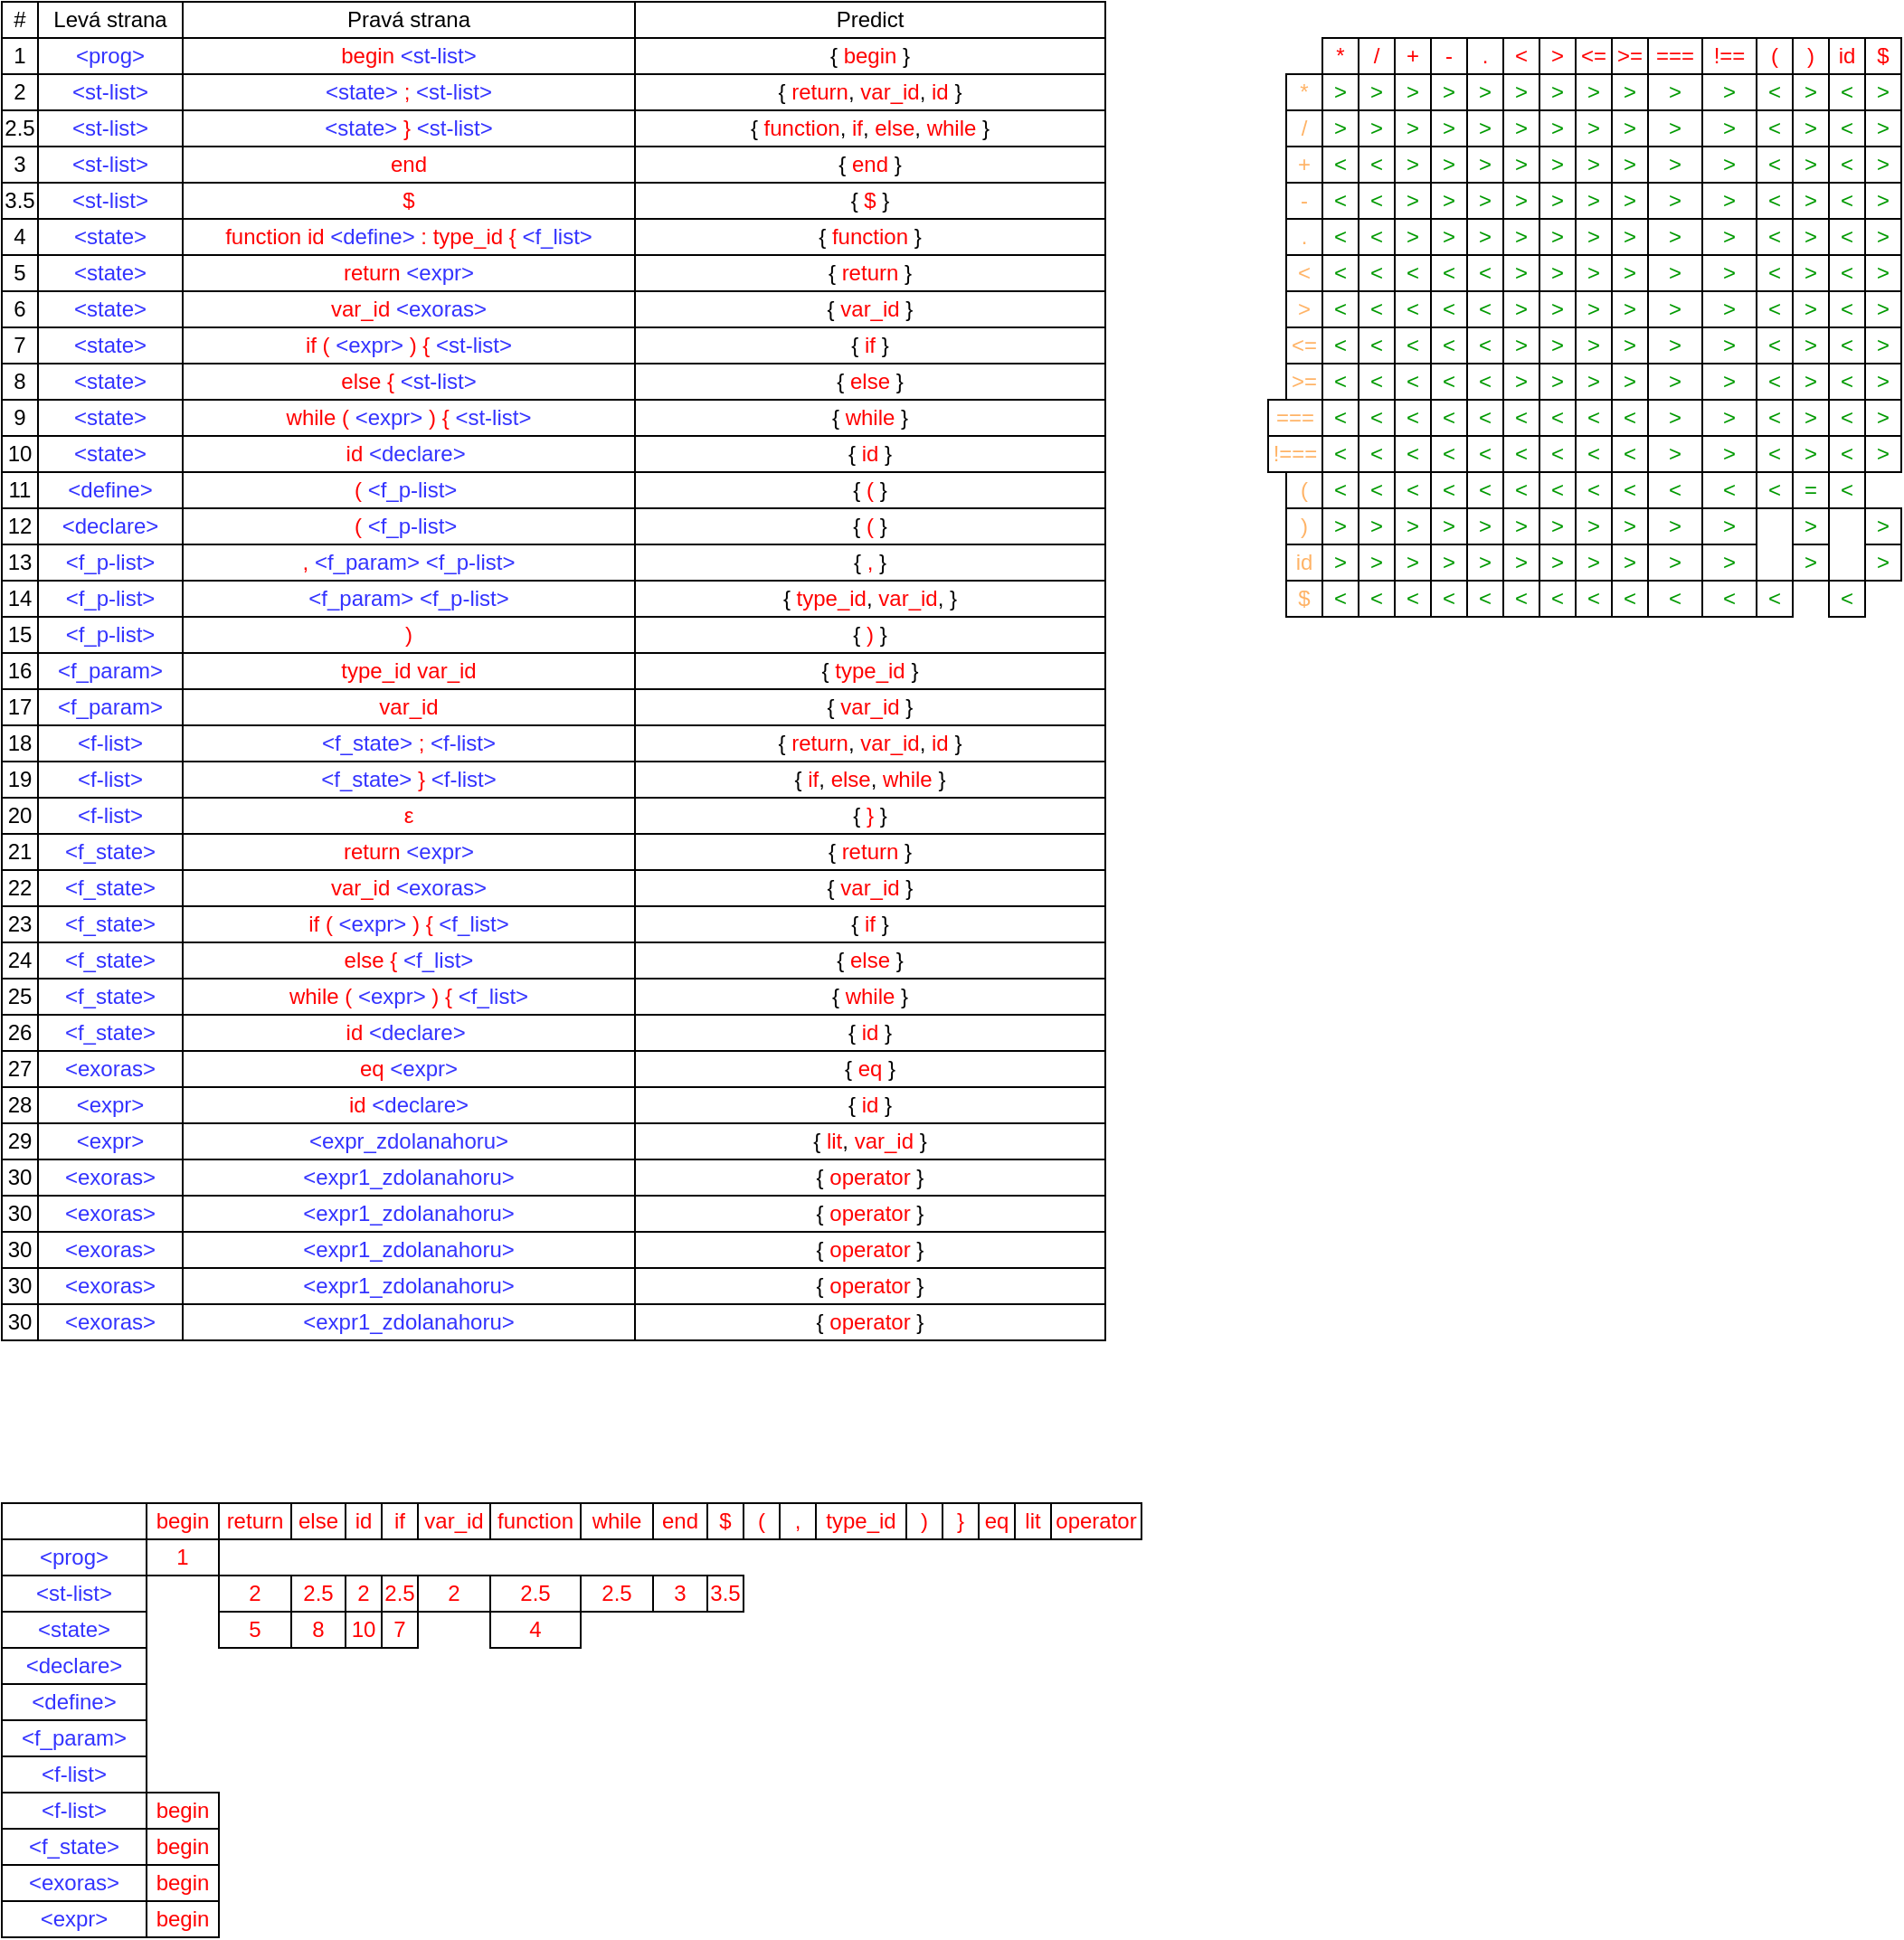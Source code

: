 <mxfile>
    <diagram id="s_DgM6LJzYbKPXjwjrtn" name="Page-1">
        <mxGraphModel dx="554" dy="758" grid="1" gridSize="10" guides="1" tooltips="1" connect="1" arrows="1" fold="1" page="1" pageScale="1" pageWidth="850" pageHeight="1100" math="0" shadow="0">
            <root>
                <mxCell id="0"/>
                <mxCell id="1" parent="0"/>
                <mxCell id="71" value="" style="group" parent="1" vertex="1" connectable="0">
                    <mxGeometry x="10" y="50" width="350" height="20" as="geometry"/>
                </mxCell>
                <mxCell id="72" value="2" style="rounded=0;whiteSpace=wrap;html=1;" parent="71" vertex="1">
                    <mxGeometry width="20" height="20" as="geometry"/>
                </mxCell>
                <mxCell id="73" value="&lt;font color=&quot;#3333ff&quot;&gt;&amp;lt;st-list&amp;gt;&lt;/font&gt;" style="rounded=0;whiteSpace=wrap;html=1;" parent="71" vertex="1">
                    <mxGeometry x="20" width="80" height="20" as="geometry"/>
                </mxCell>
                <mxCell id="74" value="&lt;span style=&quot;color: rgb(51 , 51 , 255)&quot;&gt;&amp;lt;state&amp;gt;&amp;nbsp;&lt;/span&gt;&lt;font color=&quot;#ff0000&quot;&gt;;&lt;/font&gt;&amp;nbsp;&lt;font color=&quot;#3333ff&quot;&gt;&amp;lt;st-list&amp;gt;&lt;/font&gt;" style="rounded=0;whiteSpace=wrap;html=1;" parent="71" vertex="1">
                    <mxGeometry x="100" width="250" height="20" as="geometry"/>
                </mxCell>
                <mxCell id="75" value="" style="group" parent="1" vertex="1" connectable="0">
                    <mxGeometry x="10" y="90" width="350" height="20" as="geometry"/>
                </mxCell>
                <mxCell id="76" value="3" style="rounded=0;whiteSpace=wrap;html=1;" parent="75" vertex="1">
                    <mxGeometry width="20" height="20" as="geometry"/>
                </mxCell>
                <mxCell id="77" value="&lt;span style=&quot;color: rgb(51 , 51 , 255)&quot;&gt;&amp;lt;st-list&amp;gt;&lt;/span&gt;" style="rounded=0;whiteSpace=wrap;html=1;" parent="75" vertex="1">
                    <mxGeometry x="20" width="80" height="20" as="geometry"/>
                </mxCell>
                <mxCell id="78" value="&lt;font color=&quot;#ff0000&quot;&gt;end&lt;/font&gt;" style="rounded=0;whiteSpace=wrap;html=1;" parent="75" vertex="1">
                    <mxGeometry x="100" width="250" height="20" as="geometry"/>
                </mxCell>
                <mxCell id="79" value="" style="group" parent="1" vertex="1" connectable="0">
                    <mxGeometry x="10" y="270" width="350" height="20" as="geometry"/>
                </mxCell>
                <mxCell id="80" value="11" style="rounded=0;whiteSpace=wrap;html=1;" parent="79" vertex="1">
                    <mxGeometry width="20" height="20" as="geometry"/>
                </mxCell>
                <mxCell id="81" value="&lt;font color=&quot;#3333ff&quot;&gt;&amp;lt;define&amp;gt;&lt;/font&gt;" style="rounded=0;whiteSpace=wrap;html=1;" parent="79" vertex="1">
                    <mxGeometry x="20" width="80" height="20" as="geometry"/>
                </mxCell>
                <mxCell id="82" value="&lt;font color=&quot;#ff0000&quot;&gt;(&lt;/font&gt;&amp;nbsp;&lt;font color=&quot;#3333ff&quot;&gt;&amp;lt;f_p-list&amp;gt;&amp;nbsp;&lt;/font&gt;" style="rounded=0;whiteSpace=wrap;html=1;" parent="79" vertex="1">
                    <mxGeometry x="100" width="250" height="20" as="geometry"/>
                </mxCell>
                <mxCell id="99" value="" style="group" parent="1" vertex="1" connectable="0">
                    <mxGeometry x="10" y="490" width="350" height="20" as="geometry"/>
                </mxCell>
                <mxCell id="100" value="22" style="rounded=0;whiteSpace=wrap;html=1;" parent="99" vertex="1">
                    <mxGeometry width="20" height="20" as="geometry"/>
                </mxCell>
                <mxCell id="101" value="&lt;font color=&quot;#3333ff&quot;&gt;&amp;lt;f_state&amp;gt;&lt;/font&gt;" style="rounded=0;whiteSpace=wrap;html=1;" parent="99" vertex="1">
                    <mxGeometry x="20" width="80" height="20" as="geometry"/>
                </mxCell>
                <mxCell id="102" value="&lt;font color=&quot;#ff0000&quot;&gt;var_id&amp;nbsp;&lt;/font&gt;&lt;font color=&quot;#3333ff&quot;&gt;&amp;lt;exoras&amp;gt;&lt;/font&gt;" style="rounded=0;whiteSpace=wrap;html=1;" parent="99" vertex="1">
                    <mxGeometry x="100" width="250" height="20" as="geometry"/>
                </mxCell>
                <mxCell id="103" value="" style="group" parent="1" vertex="1" connectable="0">
                    <mxGeometry x="10" y="130" width="350" height="20" as="geometry"/>
                </mxCell>
                <mxCell id="104" value="4" style="rounded=0;whiteSpace=wrap;html=1;" parent="103" vertex="1">
                    <mxGeometry width="20" height="20" as="geometry"/>
                </mxCell>
                <mxCell id="105" value="&lt;font color=&quot;#3333ff&quot;&gt;&amp;lt;state&amp;gt;&lt;/font&gt;" style="rounded=0;whiteSpace=wrap;html=1;" parent="103" vertex="1">
                    <mxGeometry x="20" width="80" height="20" as="geometry"/>
                </mxCell>
                <mxCell id="106" value="&lt;font color=&quot;#ff0000&quot;&gt;function id&amp;nbsp;&lt;/font&gt;&lt;font color=&quot;#3333ff&quot;&gt;&amp;lt;define&amp;gt; &lt;/font&gt;&lt;font color=&quot;#ff0000&quot;&gt;: type_id {&amp;nbsp;&lt;/font&gt;&lt;span style=&quot;color: rgb(51 , 51 , 255)&quot;&gt;&amp;lt;f_list&amp;gt;&lt;/span&gt;" style="rounded=0;whiteSpace=wrap;html=1;" parent="103" vertex="1">
                    <mxGeometry x="100" width="250" height="20" as="geometry"/>
                </mxCell>
                <mxCell id="107" value="" style="group" parent="1" vertex="1" connectable="0">
                    <mxGeometry x="10" y="450" width="350" height="20" as="geometry"/>
                </mxCell>
                <mxCell id="108" value="20" style="rounded=0;whiteSpace=wrap;html=1;" parent="107" vertex="1">
                    <mxGeometry width="20" height="20" as="geometry"/>
                </mxCell>
                <mxCell id="109" value="&lt;font color=&quot;#3333ff&quot;&gt;&amp;lt;f-list&amp;gt;&lt;/font&gt;" style="rounded=0;whiteSpace=wrap;html=1;" parent="107" vertex="1">
                    <mxGeometry x="20" width="80" height="20" as="geometry"/>
                </mxCell>
                <mxCell id="110" value="&lt;font color=&quot;#ff0000&quot;&gt;ε&lt;/font&gt;" style="rounded=0;whiteSpace=wrap;html=1;" parent="107" vertex="1">
                    <mxGeometry x="100" width="250" height="20" as="geometry"/>
                </mxCell>
                <mxCell id="115" value="" style="group" parent="1" vertex="1" connectable="0">
                    <mxGeometry x="10" y="70" width="350" height="20" as="geometry"/>
                </mxCell>
                <mxCell id="116" value="2.5" style="rounded=0;whiteSpace=wrap;html=1;" parent="115" vertex="1">
                    <mxGeometry width="20" height="20" as="geometry"/>
                </mxCell>
                <mxCell id="117" value="&lt;font color=&quot;#3333ff&quot;&gt;&amp;lt;st-list&amp;gt;&lt;/font&gt;" style="rounded=0;whiteSpace=wrap;html=1;" parent="115" vertex="1">
                    <mxGeometry x="20" width="80" height="20" as="geometry"/>
                </mxCell>
                <mxCell id="118" value="&lt;span style=&quot;color: rgb(51 , 51 , 255)&quot;&gt;&amp;lt;state&amp;gt; &lt;/span&gt;&lt;font color=&quot;#ff0000&quot;&gt;}&lt;/font&gt;&amp;nbsp;&lt;font color=&quot;#3333ff&quot;&gt;&amp;lt;st-list&amp;gt;&lt;/font&gt;" style="rounded=0;whiteSpace=wrap;html=1;" parent="115" vertex="1">
                    <mxGeometry x="100" width="250" height="20" as="geometry"/>
                </mxCell>
                <mxCell id="121" value="" style="group" parent="1" vertex="1" connectable="0">
                    <mxGeometry x="10" y="410" width="350" height="20" as="geometry"/>
                </mxCell>
                <mxCell id="122" value="18" style="rounded=0;whiteSpace=wrap;html=1;" parent="121" vertex="1">
                    <mxGeometry width="20" height="20" as="geometry"/>
                </mxCell>
                <mxCell id="123" value="&lt;font color=&quot;#3333ff&quot;&gt;&amp;lt;f-list&amp;gt;&lt;/font&gt;" style="rounded=0;whiteSpace=wrap;html=1;" parent="121" vertex="1">
                    <mxGeometry x="20" width="80" height="20" as="geometry"/>
                </mxCell>
                <mxCell id="124" value="&lt;span style=&quot;color: rgb(51 , 51 , 255)&quot;&gt;&amp;lt;f_state&amp;gt;&amp;nbsp;&lt;/span&gt;&lt;font color=&quot;#ff0000&quot;&gt;;&lt;/font&gt;&lt;span&gt;&amp;nbsp;&lt;/span&gt;&lt;font color=&quot;#3333ff&quot;&gt;&amp;lt;f-list&amp;gt;&lt;/font&gt;" style="rounded=0;whiteSpace=wrap;html=1;" parent="121" vertex="1">
                    <mxGeometry x="100" width="250" height="20" as="geometry"/>
                </mxCell>
                <mxCell id="134" value="" style="group" parent="1" vertex="1" connectable="0">
                    <mxGeometry x="10" y="470" width="350" height="20" as="geometry"/>
                </mxCell>
                <mxCell id="135" value="21" style="rounded=0;whiteSpace=wrap;html=1;" parent="134" vertex="1">
                    <mxGeometry width="20" height="20" as="geometry"/>
                </mxCell>
                <mxCell id="136" value="&lt;font color=&quot;#3333ff&quot;&gt;&amp;lt;f_state&amp;gt;&lt;/font&gt;" style="rounded=0;whiteSpace=wrap;html=1;" parent="134" vertex="1">
                    <mxGeometry x="20" width="80" height="20" as="geometry"/>
                </mxCell>
                <mxCell id="137" value="&lt;font color=&quot;#ff0000&quot;&gt;return&amp;nbsp;&lt;/font&gt;&lt;span style=&quot;color: rgb(51 , 51 , 255)&quot;&gt;&amp;lt;expr&amp;gt;&lt;/span&gt;" style="rounded=0;whiteSpace=wrap;html=1;" parent="134" vertex="1">
                    <mxGeometry x="100" width="250" height="20" as="geometry"/>
                </mxCell>
                <mxCell id="138" value="" style="group" parent="1" vertex="1" connectable="0">
                    <mxGeometry x="10" y="310" width="350" height="20" as="geometry"/>
                </mxCell>
                <mxCell id="139" value="13" style="rounded=0;whiteSpace=wrap;html=1;" parent="138" vertex="1">
                    <mxGeometry width="20" height="20" as="geometry"/>
                </mxCell>
                <mxCell id="140" value="&lt;font color=&quot;#3333ff&quot;&gt;&amp;lt;f_p-list&amp;gt;&lt;/font&gt;" style="rounded=0;whiteSpace=wrap;html=1;" parent="138" vertex="1">
                    <mxGeometry x="20" width="80" height="20" as="geometry"/>
                </mxCell>
                <mxCell id="141" value="&lt;span style=&quot;color: rgb(255 , 0 , 0)&quot;&gt;,&amp;nbsp;&lt;/span&gt;&lt;span style=&quot;color: rgb(51 , 51 , 255)&quot;&gt;&amp;lt;f_param&amp;gt;&lt;/span&gt;&lt;font color=&quot;#ff0000&quot;&gt;&amp;nbsp;&lt;/font&gt;&lt;span style=&quot;color: rgb(51 , 51 , 255)&quot;&gt;&amp;lt;f_p-list&amp;gt;&lt;/span&gt;" style="rounded=0;whiteSpace=wrap;html=1;" parent="138" vertex="1">
                    <mxGeometry x="100" width="250" height="20" as="geometry"/>
                </mxCell>
                <mxCell id="142" value="" style="group" parent="1" vertex="1" connectable="0">
                    <mxGeometry x="10" y="350" width="350" height="20" as="geometry"/>
                </mxCell>
                <mxCell id="143" value="15" style="rounded=0;whiteSpace=wrap;html=1;" parent="142" vertex="1">
                    <mxGeometry width="20" height="20" as="geometry"/>
                </mxCell>
                <mxCell id="144" value="&lt;font color=&quot;#3333ff&quot;&gt;&amp;lt;f_p-list&amp;gt;&lt;/font&gt;" style="rounded=0;whiteSpace=wrap;html=1;" parent="142" vertex="1">
                    <mxGeometry x="20" width="80" height="20" as="geometry"/>
                </mxCell>
                <mxCell id="145" value="&lt;span style=&quot;color: rgb(255 , 0 , 0)&quot;&gt;)&lt;/span&gt;" style="rounded=0;whiteSpace=wrap;html=1;" parent="142" vertex="1">
                    <mxGeometry x="100" width="250" height="20" as="geometry"/>
                </mxCell>
                <mxCell id="146" value="" style="group" parent="1" vertex="1" connectable="0">
                    <mxGeometry x="10" y="370" width="350" height="20" as="geometry"/>
                </mxCell>
                <mxCell id="147" value="16" style="rounded=0;whiteSpace=wrap;html=1;" parent="146" vertex="1">
                    <mxGeometry width="20" height="20" as="geometry"/>
                </mxCell>
                <mxCell id="148" value="&lt;font color=&quot;#3333ff&quot;&gt;&amp;lt;f_param&amp;gt;&lt;/font&gt;" style="rounded=0;whiteSpace=wrap;html=1;" parent="146" vertex="1">
                    <mxGeometry x="20" width="80" height="20" as="geometry"/>
                </mxCell>
                <mxCell id="149" value="&lt;font color=&quot;#ff0000&quot;&gt;type_id var_id&lt;/font&gt;" style="rounded=0;whiteSpace=wrap;html=1;" parent="146" vertex="1">
                    <mxGeometry x="100" width="250" height="20" as="geometry"/>
                </mxCell>
                <mxCell id="153" value="" style="group" parent="1" vertex="1" connectable="0">
                    <mxGeometry x="10" y="330" width="350" height="20" as="geometry"/>
                </mxCell>
                <mxCell id="154" value="14" style="rounded=0;whiteSpace=wrap;html=1;" parent="153" vertex="1">
                    <mxGeometry width="20" height="20" as="geometry"/>
                </mxCell>
                <mxCell id="155" value="&lt;font color=&quot;#3333ff&quot;&gt;&amp;lt;f_p-list&amp;gt;&lt;/font&gt;" style="rounded=0;whiteSpace=wrap;html=1;" parent="153" vertex="1">
                    <mxGeometry x="20" width="80" height="20" as="geometry"/>
                </mxCell>
                <mxCell id="156" value="&lt;span style=&quot;color: rgb(51 , 51 , 255)&quot;&gt;&amp;lt;f_param&amp;gt;&lt;/span&gt;&lt;font color=&quot;#ff0000&quot;&gt;&amp;nbsp;&lt;/font&gt;&lt;span style=&quot;color: rgb(51 , 51 , 255)&quot;&gt;&amp;lt;f_p-list&amp;gt;&lt;/span&gt;" style="rounded=0;whiteSpace=wrap;html=1;" parent="153" vertex="1">
                    <mxGeometry x="100" width="250" height="20" as="geometry"/>
                </mxCell>
                <mxCell id="157" value="" style="group" parent="1" vertex="1" connectable="0">
                    <mxGeometry x="10" y="590" width="350" height="20" as="geometry"/>
                </mxCell>
                <mxCell id="158" value="27" style="rounded=0;whiteSpace=wrap;html=1;" parent="157" vertex="1">
                    <mxGeometry width="20" height="20" as="geometry"/>
                </mxCell>
                <mxCell id="159" value="&lt;font color=&quot;#3333ff&quot;&gt;&amp;lt;exoras&amp;gt;&lt;/font&gt;" style="rounded=0;whiteSpace=wrap;html=1;" parent="157" vertex="1">
                    <mxGeometry x="20" width="80" height="20" as="geometry"/>
                </mxCell>
                <mxCell id="160" value="&lt;font color=&quot;#ff0000&quot;&gt;eq&amp;nbsp;&lt;/font&gt;&lt;font color=&quot;#3333ff&quot;&gt;&amp;lt;expr&amp;gt;&lt;/font&gt;" style="rounded=0;whiteSpace=wrap;html=1;" parent="157" vertex="1">
                    <mxGeometry x="100" width="250" height="20" as="geometry"/>
                </mxCell>
                <mxCell id="161" value="" style="group" parent="1" vertex="1" connectable="0">
                    <mxGeometry x="10" y="650" width="350" height="20" as="geometry"/>
                </mxCell>
                <mxCell id="162" value="30" style="rounded=0;whiteSpace=wrap;html=1;" parent="161" vertex="1">
                    <mxGeometry width="20" height="20" as="geometry"/>
                </mxCell>
                <mxCell id="163" value="&lt;font color=&quot;#3333ff&quot;&gt;&amp;lt;exoras&amp;gt;&lt;/font&gt;" style="rounded=0;whiteSpace=wrap;html=1;" parent="161" vertex="1">
                    <mxGeometry x="20" width="80" height="20" as="geometry"/>
                </mxCell>
                <mxCell id="164" value="&lt;font color=&quot;#3333ff&quot;&gt;&amp;lt;expr1_zdolanahoru&amp;gt;&lt;/font&gt;" style="rounded=0;whiteSpace=wrap;html=1;" parent="161" vertex="1">
                    <mxGeometry x="100" width="250" height="20" as="geometry"/>
                </mxCell>
                <mxCell id="165" value="" style="group" parent="1" vertex="1" connectable="0">
                    <mxGeometry x="10" y="510" width="350" height="20" as="geometry"/>
                </mxCell>
                <mxCell id="166" value="23" style="rounded=0;whiteSpace=wrap;html=1;" parent="165" vertex="1">
                    <mxGeometry width="20" height="20" as="geometry"/>
                </mxCell>
                <mxCell id="167" value="&lt;font color=&quot;#3333ff&quot;&gt;&amp;lt;f_state&amp;gt;&lt;/font&gt;" style="rounded=0;whiteSpace=wrap;html=1;" parent="165" vertex="1">
                    <mxGeometry x="20" width="80" height="20" as="geometry"/>
                </mxCell>
                <mxCell id="168" value="&lt;font color=&quot;#ff0000&quot;&gt;if (&amp;nbsp;&lt;/font&gt;&lt;span style=&quot;color: rgb(51 , 51 , 255)&quot;&gt;&amp;lt;expr&amp;gt;&amp;nbsp;&lt;/span&gt;&lt;span style=&quot;color: rgb(255 , 0 , 0)&quot;&gt;)&amp;nbsp;&lt;/span&gt;&lt;font color=&quot;#ff0000&quot;&gt;{&amp;nbsp;&lt;/font&gt;&lt;font color=&quot;#3333ff&quot;&gt;&amp;lt;f_list&amp;gt;&lt;/font&gt;" style="rounded=0;whiteSpace=wrap;html=1;" parent="165" vertex="1">
                    <mxGeometry x="100" width="250" height="20" as="geometry"/>
                </mxCell>
                <mxCell id="169" value="" style="group" parent="1" vertex="1" connectable="0">
                    <mxGeometry x="10" y="430" width="350" height="20" as="geometry"/>
                </mxCell>
                <mxCell id="170" value="19" style="rounded=0;whiteSpace=wrap;html=1;" parent="169" vertex="1">
                    <mxGeometry width="20" height="20" as="geometry"/>
                </mxCell>
                <mxCell id="171" value="&lt;font color=&quot;#3333ff&quot;&gt;&amp;lt;f-list&amp;gt;&lt;/font&gt;" style="rounded=0;whiteSpace=wrap;html=1;" parent="169" vertex="1">
                    <mxGeometry x="20" width="80" height="20" as="geometry"/>
                </mxCell>
                <mxCell id="172" value="&lt;span style=&quot;color: rgb(51 , 51 , 255)&quot;&gt;&amp;lt;f_state&amp;gt; &lt;/span&gt;&lt;font color=&quot;#ff0000&quot;&gt;}&lt;/font&gt;&amp;nbsp;&lt;font color=&quot;#3333ff&quot;&gt;&amp;lt;f-list&amp;gt;&lt;/font&gt;" style="rounded=0;whiteSpace=wrap;html=1;" parent="169" vertex="1">
                    <mxGeometry x="100" width="250" height="20" as="geometry"/>
                </mxCell>
                <mxCell id="173" value="" style="group" parent="1" vertex="1" connectable="0">
                    <mxGeometry x="10" y="530" width="350" height="20" as="geometry"/>
                </mxCell>
                <mxCell id="174" value="24" style="rounded=0;whiteSpace=wrap;html=1;" parent="173" vertex="1">
                    <mxGeometry width="20" height="20" as="geometry"/>
                </mxCell>
                <mxCell id="175" value="&lt;font color=&quot;#3333ff&quot;&gt;&amp;lt;f_state&amp;gt;&lt;/font&gt;" style="rounded=0;whiteSpace=wrap;html=1;" parent="173" vertex="1">
                    <mxGeometry x="20" width="80" height="20" as="geometry"/>
                </mxCell>
                <mxCell id="176" value="&lt;font color=&quot;#ff0000&quot;&gt;else&lt;/font&gt;&lt;span style=&quot;color: rgb(255 , 0 , 0)&quot;&gt;&amp;nbsp;&lt;/span&gt;&lt;font color=&quot;#ff0000&quot;&gt;{&amp;nbsp;&lt;/font&gt;&lt;font color=&quot;#3333ff&quot;&gt;&amp;lt;f_list&amp;gt;&lt;/font&gt;" style="rounded=0;whiteSpace=wrap;html=1;" parent="173" vertex="1">
                    <mxGeometry x="100" width="250" height="20" as="geometry"/>
                </mxCell>
                <mxCell id="177" value="" style="group" parent="1" vertex="1" connectable="0">
                    <mxGeometry x="10" y="550" width="350" height="20" as="geometry"/>
                </mxCell>
                <mxCell id="178" value="25" style="rounded=0;whiteSpace=wrap;html=1;" parent="177" vertex="1">
                    <mxGeometry width="20" height="20" as="geometry"/>
                </mxCell>
                <mxCell id="179" value="&lt;font color=&quot;#3333ff&quot;&gt;&amp;lt;f_state&amp;gt;&lt;/font&gt;" style="rounded=0;whiteSpace=wrap;html=1;" parent="177" vertex="1">
                    <mxGeometry x="20" width="80" height="20" as="geometry"/>
                </mxCell>
                <mxCell id="180" value="&lt;span style=&quot;color: rgb(255 , 0 , 0)&quot;&gt;while&amp;nbsp;&lt;/span&gt;&lt;font color=&quot;#ff0000&quot;&gt;(&amp;nbsp;&lt;/font&gt;&lt;span style=&quot;color: rgb(51 , 51 , 255)&quot;&gt;&amp;lt;expr&amp;gt;&amp;nbsp;&lt;/span&gt;&lt;span style=&quot;color: rgb(255 , 0 , 0)&quot;&gt;)&amp;nbsp;&lt;/span&gt;&lt;font color=&quot;#ff0000&quot;&gt;{&amp;nbsp;&lt;/font&gt;&lt;font color=&quot;#3333ff&quot;&gt;&amp;lt;f_list&amp;gt;&lt;/font&gt;" style="rounded=0;whiteSpace=wrap;html=1;" parent="177" vertex="1">
                    <mxGeometry x="100" width="250" height="20" as="geometry"/>
                </mxCell>
                <mxCell id="181" value="" style="group" parent="1" vertex="1" connectable="0">
                    <mxGeometry x="10" y="570" width="350" height="20" as="geometry"/>
                </mxCell>
                <mxCell id="182" value="26" style="rounded=0;whiteSpace=wrap;html=1;" parent="181" vertex="1">
                    <mxGeometry width="20" height="20" as="geometry"/>
                </mxCell>
                <mxCell id="183" value="&lt;font color=&quot;#3333ff&quot;&gt;&amp;lt;f_state&amp;gt;&lt;/font&gt;" style="rounded=0;whiteSpace=wrap;html=1;" parent="181" vertex="1">
                    <mxGeometry x="20" width="80" height="20" as="geometry"/>
                </mxCell>
                <mxCell id="184" value="&lt;span style=&quot;color: rgb(255 , 0 , 0)&quot;&gt;id &lt;/span&gt;&lt;span style=&quot;color: rgb(51 , 51 , 255)&quot;&gt;&amp;lt;declare&amp;gt;&lt;/span&gt;&lt;span style=&quot;color: rgb(255 , 0 , 0)&quot;&gt;&amp;nbsp;&lt;/span&gt;" style="rounded=0;whiteSpace=wrap;html=1;" parent="181" vertex="1">
                    <mxGeometry x="100" width="250" height="20" as="geometry"/>
                </mxCell>
                <mxCell id="205" value="" style="group" parent="1" vertex="1" connectable="0">
                    <mxGeometry x="10" y="290" width="350" height="20" as="geometry"/>
                </mxCell>
                <mxCell id="206" value="12" style="rounded=0;whiteSpace=wrap;html=1;" parent="205" vertex="1">
                    <mxGeometry width="20" height="20" as="geometry"/>
                </mxCell>
                <mxCell id="207" value="&lt;font color=&quot;#3333ff&quot;&gt;&amp;lt;declare&amp;gt;&lt;/font&gt;" style="rounded=0;whiteSpace=wrap;html=1;" parent="205" vertex="1">
                    <mxGeometry x="20" width="80" height="20" as="geometry"/>
                </mxCell>
                <mxCell id="208" value="&lt;font color=&quot;#ff0000&quot;&gt;(&lt;/font&gt;&amp;nbsp;&lt;font color=&quot;#3333ff&quot;&gt;&amp;lt;f_p-list&amp;gt;&amp;nbsp;&lt;/font&gt;" style="rounded=0;whiteSpace=wrap;html=1;" parent="205" vertex="1">
                    <mxGeometry x="100" width="250" height="20" as="geometry"/>
                </mxCell>
                <mxCell id="209" value="" style="group" parent="1" vertex="1" connectable="0">
                    <mxGeometry x="10" y="390" width="350" height="20" as="geometry"/>
                </mxCell>
                <mxCell id="210" value="17" style="rounded=0;whiteSpace=wrap;html=1;" parent="209" vertex="1">
                    <mxGeometry width="20" height="20" as="geometry"/>
                </mxCell>
                <mxCell id="211" value="&lt;font color=&quot;#3333ff&quot;&gt;&amp;lt;f_param&amp;gt;&lt;/font&gt;" style="rounded=0;whiteSpace=wrap;html=1;" parent="209" vertex="1">
                    <mxGeometry x="20" width="80" height="20" as="geometry"/>
                </mxCell>
                <mxCell id="212" value="&lt;font color=&quot;#ff0000&quot;&gt;var_id&lt;/font&gt;" style="rounded=0;whiteSpace=wrap;html=1;" parent="209" vertex="1">
                    <mxGeometry x="100" width="250" height="20" as="geometry"/>
                </mxCell>
                <mxCell id="213" value="" style="group" parent="1" vertex="1" connectable="0">
                    <mxGeometry x="10" y="170" width="350" height="20" as="geometry"/>
                </mxCell>
                <mxCell id="214" value="6" style="rounded=0;whiteSpace=wrap;html=1;" parent="213" vertex="1">
                    <mxGeometry width="20" height="20" as="geometry"/>
                </mxCell>
                <mxCell id="215" value="&lt;font color=&quot;#3333ff&quot;&gt;&amp;lt;state&amp;gt;&lt;/font&gt;" style="rounded=0;whiteSpace=wrap;html=1;" parent="213" vertex="1">
                    <mxGeometry x="20" width="80" height="20" as="geometry"/>
                </mxCell>
                <mxCell id="216" value="&lt;font color=&quot;#ff0000&quot;&gt;var_id&amp;nbsp;&lt;/font&gt;&lt;font color=&quot;#3333ff&quot;&gt;&amp;lt;exoras&amp;gt;&lt;/font&gt;" style="rounded=0;whiteSpace=wrap;html=1;" parent="213" vertex="1">
                    <mxGeometry x="100" width="250" height="20" as="geometry"/>
                </mxCell>
                <mxCell id="217" value="" style="group" parent="1" vertex="1" connectable="0">
                    <mxGeometry x="10" y="150" width="350" height="20" as="geometry"/>
                </mxCell>
                <mxCell id="218" value="5" style="rounded=0;whiteSpace=wrap;html=1;" parent="217" vertex="1">
                    <mxGeometry width="20" height="20" as="geometry"/>
                </mxCell>
                <mxCell id="219" value="&lt;font color=&quot;#3333ff&quot;&gt;&amp;lt;state&amp;gt;&lt;/font&gt;" style="rounded=0;whiteSpace=wrap;html=1;" parent="217" vertex="1">
                    <mxGeometry x="20" width="80" height="20" as="geometry"/>
                </mxCell>
                <mxCell id="220" value="&lt;font color=&quot;#ff0000&quot;&gt;return&amp;nbsp;&lt;/font&gt;&lt;span style=&quot;color: rgb(51 , 51 , 255)&quot;&gt;&amp;lt;expr&amp;gt;&lt;/span&gt;" style="rounded=0;whiteSpace=wrap;html=1;" parent="217" vertex="1">
                    <mxGeometry x="100" width="250" height="20" as="geometry"/>
                </mxCell>
                <mxCell id="221" value="" style="group" parent="1" vertex="1" connectable="0">
                    <mxGeometry x="10" y="190" width="350" height="20" as="geometry"/>
                </mxCell>
                <mxCell id="222" value="7" style="rounded=0;whiteSpace=wrap;html=1;" parent="221" vertex="1">
                    <mxGeometry width="20" height="20" as="geometry"/>
                </mxCell>
                <mxCell id="223" value="&lt;font color=&quot;#3333ff&quot;&gt;&amp;lt;state&amp;gt;&lt;/font&gt;" style="rounded=0;whiteSpace=wrap;html=1;" parent="221" vertex="1">
                    <mxGeometry x="20" width="80" height="20" as="geometry"/>
                </mxCell>
                <mxCell id="224" value="&lt;font color=&quot;#ff0000&quot;&gt;if (&amp;nbsp;&lt;/font&gt;&lt;span style=&quot;color: rgb(51 , 51 , 255)&quot;&gt;&amp;lt;expr&amp;gt;&amp;nbsp;&lt;/span&gt;&lt;span style=&quot;color: rgb(255 , 0 , 0)&quot;&gt;)&amp;nbsp;&lt;/span&gt;&lt;font color=&quot;#ff0000&quot;&gt;{&amp;nbsp;&lt;/font&gt;&lt;font color=&quot;#3333ff&quot;&gt;&amp;lt;st-list&amp;gt;&lt;/font&gt;" style="rounded=0;whiteSpace=wrap;html=1;" parent="221" vertex="1">
                    <mxGeometry x="100" width="250" height="20" as="geometry"/>
                </mxCell>
                <mxCell id="225" value="" style="group" parent="1" vertex="1" connectable="0">
                    <mxGeometry x="10" y="210" width="350" height="20" as="geometry"/>
                </mxCell>
                <mxCell id="226" value="8" style="rounded=0;whiteSpace=wrap;html=1;" parent="225" vertex="1">
                    <mxGeometry width="20" height="20" as="geometry"/>
                </mxCell>
                <mxCell id="227" value="&lt;font color=&quot;#3333ff&quot;&gt;&amp;lt;state&amp;gt;&lt;/font&gt;" style="rounded=0;whiteSpace=wrap;html=1;" parent="225" vertex="1">
                    <mxGeometry x="20" width="80" height="20" as="geometry"/>
                </mxCell>
                <mxCell id="228" value="&lt;font color=&quot;#ff0000&quot;&gt;else&lt;/font&gt;&lt;span style=&quot;color: rgb(255 , 0 , 0)&quot;&gt;&amp;nbsp;&lt;/span&gt;&lt;font color=&quot;#ff0000&quot;&gt;{ &lt;/font&gt;&lt;font color=&quot;#3333ff&quot;&gt;&amp;lt;st-list&amp;gt;&lt;/font&gt;" style="rounded=0;whiteSpace=wrap;html=1;" parent="225" vertex="1">
                    <mxGeometry x="100" width="250" height="20" as="geometry"/>
                </mxCell>
                <mxCell id="229" value="" style="group" parent="1" vertex="1" connectable="0">
                    <mxGeometry x="10" y="230" width="350" height="20" as="geometry"/>
                </mxCell>
                <mxCell id="230" value="9" style="rounded=0;whiteSpace=wrap;html=1;" parent="229" vertex="1">
                    <mxGeometry width="20" height="20" as="geometry"/>
                </mxCell>
                <mxCell id="231" value="&lt;font color=&quot;#3333ff&quot;&gt;&amp;lt;state&amp;gt;&lt;/font&gt;" style="rounded=0;whiteSpace=wrap;html=1;" parent="229" vertex="1">
                    <mxGeometry x="20" width="80" height="20" as="geometry"/>
                </mxCell>
                <mxCell id="232" value="&lt;span style=&quot;color: rgb(255 , 0 , 0)&quot;&gt;while&amp;nbsp;&lt;/span&gt;&lt;font color=&quot;#ff0000&quot;&gt;(&amp;nbsp;&lt;/font&gt;&lt;span style=&quot;color: rgb(51 , 51 , 255)&quot;&gt;&amp;lt;expr&amp;gt;&amp;nbsp;&lt;/span&gt;&lt;span style=&quot;color: rgb(255 , 0 , 0)&quot;&gt;)&amp;nbsp;&lt;/span&gt;&lt;font color=&quot;#ff0000&quot;&gt;{&amp;nbsp;&lt;/font&gt;&lt;font color=&quot;#3333ff&quot;&gt;&amp;lt;st-list&amp;gt;&lt;/font&gt;" style="rounded=0;whiteSpace=wrap;html=1;" parent="229" vertex="1">
                    <mxGeometry x="100" width="250" height="20" as="geometry"/>
                </mxCell>
                <mxCell id="233" value="" style="group" parent="1" vertex="1" connectable="0">
                    <mxGeometry x="10" y="250" width="350" height="20" as="geometry"/>
                </mxCell>
                <mxCell id="234" value="10" style="rounded=0;whiteSpace=wrap;html=1;" parent="233" vertex="1">
                    <mxGeometry width="20" height="20" as="geometry"/>
                </mxCell>
                <mxCell id="235" value="&lt;font color=&quot;#3333ff&quot;&gt;&amp;lt;state&amp;gt;&lt;/font&gt;" style="rounded=0;whiteSpace=wrap;html=1;" parent="233" vertex="1">
                    <mxGeometry x="20" width="80" height="20" as="geometry"/>
                </mxCell>
                <mxCell id="236" value="&lt;span style=&quot;color: rgb(255 , 0 , 0)&quot;&gt;id &lt;/span&gt;&lt;span style=&quot;color: rgb(51 , 51 , 255)&quot;&gt;&amp;lt;declare&amp;gt;&lt;/span&gt;&lt;span style=&quot;color: rgb(255 , 0 , 0)&quot;&gt;&amp;nbsp;&lt;/span&gt;" style="rounded=0;whiteSpace=wrap;html=1;" parent="233" vertex="1">
                    <mxGeometry x="100" width="250" height="20" as="geometry"/>
                </mxCell>
                <mxCell id="253" value="" style="group" parent="1" vertex="1" connectable="0">
                    <mxGeometry x="10" y="610" width="350" height="20" as="geometry"/>
                </mxCell>
                <mxCell id="254" value="28" style="rounded=0;whiteSpace=wrap;html=1;" parent="253" vertex="1">
                    <mxGeometry width="20" height="20" as="geometry"/>
                </mxCell>
                <mxCell id="255" value="&lt;font color=&quot;#3333ff&quot;&gt;&amp;lt;expr&amp;gt;&lt;/font&gt;" style="rounded=0;whiteSpace=wrap;html=1;" parent="253" vertex="1">
                    <mxGeometry x="20" width="80" height="20" as="geometry"/>
                </mxCell>
                <mxCell id="256" value="&lt;font color=&quot;#ff0000&quot;&gt;id&amp;nbsp;&lt;/font&gt;&lt;span style=&quot;color: rgb(51 , 51 , 255)&quot;&gt;&amp;lt;declare&amp;gt;&lt;/span&gt;" style="rounded=0;whiteSpace=wrap;html=1;" parent="253" vertex="1">
                    <mxGeometry x="100" width="250" height="20" as="geometry"/>
                </mxCell>
                <mxCell id="257" value="" style="group" parent="1" vertex="1" connectable="0">
                    <mxGeometry x="10" y="630" width="350" height="20" as="geometry"/>
                </mxCell>
                <mxCell id="258" value="29" style="rounded=0;whiteSpace=wrap;html=1;" parent="257" vertex="1">
                    <mxGeometry width="20" height="20" as="geometry"/>
                </mxCell>
                <mxCell id="259" value="&lt;font color=&quot;#3333ff&quot;&gt;&amp;lt;expr&amp;gt;&lt;/font&gt;" style="rounded=0;whiteSpace=wrap;html=1;" parent="257" vertex="1">
                    <mxGeometry x="20" width="80" height="20" as="geometry"/>
                </mxCell>
                <mxCell id="260" value="&lt;span style=&quot;color: rgb(51 , 51 , 255)&quot;&gt;&amp;lt;expr_zdolanahoru&amp;gt;&lt;/span&gt;" style="rounded=0;whiteSpace=wrap;html=1;" parent="257" vertex="1">
                    <mxGeometry x="100" width="250" height="20" as="geometry"/>
                </mxCell>
                <mxCell id="261" value="#" style="rounded=0;whiteSpace=wrap;html=1;" parent="1" vertex="1">
                    <mxGeometry x="10" y="10" width="20" height="20" as="geometry"/>
                </mxCell>
                <mxCell id="263" value="Pravá strana" style="rounded=0;whiteSpace=wrap;html=1;" parent="1" vertex="1">
                    <mxGeometry x="110" y="10" width="250" height="20" as="geometry"/>
                </mxCell>
                <mxCell id="264" value="Levá strana" style="rounded=0;whiteSpace=wrap;html=1;" parent="1" vertex="1">
                    <mxGeometry x="30" y="10" width="80" height="20" as="geometry"/>
                </mxCell>
                <mxCell id="266" value="Predict" style="rounded=0;whiteSpace=wrap;html=1;" parent="1" vertex="1">
                    <mxGeometry x="360" y="10" width="260" height="20" as="geometry"/>
                </mxCell>
                <mxCell id="267" value="" style="group" parent="1" vertex="1" connectable="0">
                    <mxGeometry x="10" y="30" width="610" height="20" as="geometry"/>
                </mxCell>
                <mxCell id="70" value="" style="group" parent="267" vertex="1" connectable="0">
                    <mxGeometry width="350" height="20" as="geometry"/>
                </mxCell>
                <mxCell id="67" value="1" style="rounded=0;whiteSpace=wrap;html=1;" parent="70" vertex="1">
                    <mxGeometry width="20" height="20" as="geometry"/>
                </mxCell>
                <mxCell id="333" value="" style="edgeStyle=none;html=1;" parent="70" source="68" target="69" edge="1">
                    <mxGeometry relative="1" as="geometry"/>
                </mxCell>
                <mxCell id="68" value="&lt;font color=&quot;#3333ff&quot;&gt;&amp;lt;prog&amp;gt;&lt;/font&gt;" style="rounded=0;whiteSpace=wrap;html=1;" parent="70" vertex="1">
                    <mxGeometry x="20" width="80" height="20" as="geometry"/>
                </mxCell>
                <mxCell id="69" value="&lt;font color=&quot;#ff0000&quot;&gt;begin&lt;/font&gt; &lt;font color=&quot;#3333ff&quot;&gt;&amp;lt;st-list&amp;gt;&lt;/font&gt;" style="rounded=0;whiteSpace=wrap;html=1;" parent="70" vertex="1">
                    <mxGeometry x="100" width="250" height="20" as="geometry"/>
                </mxCell>
                <mxCell id="265" value="{&amp;nbsp;&lt;span style=&quot;color: rgb(255 , 0 , 0)&quot;&gt;begin&amp;nbsp;&lt;/span&gt;}" style="rounded=0;whiteSpace=wrap;html=1;" parent="267" vertex="1">
                    <mxGeometry x="350" width="260" height="20" as="geometry"/>
                </mxCell>
                <mxCell id="268" value="{&amp;nbsp;&lt;span style=&quot;color: rgb(255 , 0 , 0)&quot;&gt;return&lt;/span&gt;,&amp;nbsp;&lt;span style=&quot;color: rgb(255 , 0 , 0)&quot;&gt;var_id&lt;/span&gt;,&amp;nbsp;&lt;span style=&quot;color: rgb(255 , 0 , 0)&quot;&gt;id&amp;nbsp;&lt;/span&gt;}" style="rounded=0;whiteSpace=wrap;html=1;" parent="1" vertex="1">
                    <mxGeometry x="360" y="50" width="260" height="20" as="geometry"/>
                </mxCell>
                <mxCell id="269" value="{&amp;nbsp;&lt;span style=&quot;color: rgb(255 , 0 , 0)&quot;&gt;function&lt;/span&gt;,&amp;nbsp;&lt;span style=&quot;color: rgb(255 , 0 , 0)&quot;&gt;if&lt;/span&gt;,&amp;nbsp;&lt;span style=&quot;color: rgb(255 , 0 , 0)&quot;&gt;else&lt;/span&gt;,&amp;nbsp;&lt;span style=&quot;color: rgb(255 , 0 , 0)&quot;&gt;while&amp;nbsp;&lt;/span&gt;}" style="rounded=0;whiteSpace=wrap;html=1;" parent="1" vertex="1">
                    <mxGeometry x="360" y="70" width="260" height="20" as="geometry"/>
                </mxCell>
                <mxCell id="270" value="{&amp;nbsp;&lt;span style=&quot;color: rgb(255 , 0 , 0)&quot;&gt;end&amp;nbsp;&lt;/span&gt;}" style="rounded=0;whiteSpace=wrap;html=1;" parent="1" vertex="1">
                    <mxGeometry x="360" y="90" width="260" height="20" as="geometry"/>
                </mxCell>
                <mxCell id="271" value="{&amp;nbsp;&lt;span style=&quot;color: rgb(255 , 0 , 0)&quot;&gt;,&lt;/span&gt;&lt;span style=&quot;color: rgb(255 , 0 , 0)&quot;&gt;&amp;nbsp;&lt;/span&gt;}" style="rounded=0;whiteSpace=wrap;html=1;" parent="1" vertex="1">
                    <mxGeometry x="360" y="310" width="260" height="20" as="geometry"/>
                </mxCell>
                <mxCell id="273" value="{&amp;nbsp;&lt;span style=&quot;color: rgb(255 , 0 , 0)&quot;&gt;type_id&lt;/span&gt;,&amp;nbsp;&lt;span style=&quot;color: rgb(255 , 0 , 0)&quot;&gt;var_id&lt;/span&gt;,&lt;span style=&quot;color: rgb(255 , 0 , 0)&quot;&gt;&amp;nbsp;&lt;/span&gt;}" style="rounded=0;whiteSpace=wrap;html=1;" parent="1" vertex="1">
                    <mxGeometry x="360" y="330" width="260" height="20" as="geometry"/>
                </mxCell>
                <mxCell id="274" value="{&amp;nbsp;&lt;span style=&quot;color: rgb(255 , 0 , 0)&quot;&gt;operator&amp;nbsp;&lt;/span&gt;}" style="rounded=0;whiteSpace=wrap;html=1;" parent="1" vertex="1">
                    <mxGeometry x="360" y="650" width="260" height="20" as="geometry"/>
                </mxCell>
                <mxCell id="275" value="{&amp;nbsp;&lt;span style=&quot;color: rgb(255 , 0 , 0)&quot;&gt;function&amp;nbsp;&lt;/span&gt;}" style="rounded=0;whiteSpace=wrap;html=1;" parent="1" vertex="1">
                    <mxGeometry x="360" y="130" width="260" height="20" as="geometry"/>
                </mxCell>
                <mxCell id="276" value="{&amp;nbsp;&lt;span style=&quot;color: rgb(255 , 0 , 0)&quot;&gt;return&amp;nbsp;&lt;/span&gt;}" style="rounded=0;whiteSpace=wrap;html=1;" parent="1" vertex="1">
                    <mxGeometry x="360" y="150" width="260" height="20" as="geometry"/>
                </mxCell>
                <mxCell id="277" value="{&amp;nbsp;&lt;span style=&quot;color: rgb(255 , 0 , 0)&quot;&gt;var_id&amp;nbsp;&lt;/span&gt;}" style="rounded=0;whiteSpace=wrap;html=1;" parent="1" vertex="1">
                    <mxGeometry x="360" y="170" width="260" height="20" as="geometry"/>
                </mxCell>
                <mxCell id="278" value="{&amp;nbsp;&lt;span style=&quot;color: rgb(255 , 0 , 0)&quot;&gt;if&amp;nbsp;&lt;/span&gt;}" style="rounded=0;whiteSpace=wrap;html=1;" parent="1" vertex="1">
                    <mxGeometry x="360" y="190" width="260" height="20" as="geometry"/>
                </mxCell>
                <mxCell id="279" value="{&amp;nbsp;&lt;span style=&quot;color: rgb(255 , 0 , 0)&quot;&gt;else&amp;nbsp;&lt;/span&gt;}" style="rounded=0;whiteSpace=wrap;html=1;" parent="1" vertex="1">
                    <mxGeometry x="360" y="210" width="260" height="20" as="geometry"/>
                </mxCell>
                <mxCell id="280" value="{&amp;nbsp;&lt;span style=&quot;color: rgb(255 , 0 , 0)&quot;&gt;while&amp;nbsp;&lt;/span&gt;}" style="rounded=0;whiteSpace=wrap;html=1;" parent="1" vertex="1">
                    <mxGeometry x="360" y="230" width="260" height="20" as="geometry"/>
                </mxCell>
                <mxCell id="281" value="{&amp;nbsp;&lt;span style=&quot;color: rgb(255 , 0 , 0)&quot;&gt;id&amp;nbsp;&lt;/span&gt;}" style="rounded=0;whiteSpace=wrap;html=1;" parent="1" vertex="1">
                    <mxGeometry x="360" y="250" width="260" height="20" as="geometry"/>
                </mxCell>
                <mxCell id="284" value="{&amp;nbsp;&lt;span style=&quot;color: rgb(255 , 0 , 0)&quot;&gt;(&lt;/span&gt;&lt;span style=&quot;color: rgb(255 , 0 , 0)&quot;&gt;&amp;nbsp;&lt;/span&gt;}" style="rounded=0;whiteSpace=wrap;html=1;" parent="1" vertex="1">
                    <mxGeometry x="360" y="270" width="260" height="20" as="geometry"/>
                </mxCell>
                <mxCell id="285" value="{&amp;nbsp;&lt;span style=&quot;color: rgb(255 , 0 , 0)&quot;&gt;(&lt;/span&gt;&lt;span style=&quot;color: rgb(255 , 0 , 0)&quot;&gt;&amp;nbsp;&lt;/span&gt;}" style="rounded=0;whiteSpace=wrap;html=1;" parent="1" vertex="1">
                    <mxGeometry x="360" y="290" width="260" height="20" as="geometry"/>
                </mxCell>
                <mxCell id="286" value="{&amp;nbsp;&lt;span style=&quot;color: rgb(255 , 0 , 0)&quot;&gt;)&lt;/span&gt;&lt;span style=&quot;color: rgb(255 , 0 , 0)&quot;&gt;&amp;nbsp;&lt;/span&gt;}" style="rounded=0;whiteSpace=wrap;html=1;" parent="1" vertex="1">
                    <mxGeometry x="360" y="350" width="260" height="20" as="geometry"/>
                </mxCell>
                <mxCell id="289" value="{&amp;nbsp;&lt;span style=&quot;color: rgb(255 , 0 , 0)&quot;&gt;type_id&lt;/span&gt;&lt;span style=&quot;color: rgb(255 , 0 , 0)&quot;&gt;&amp;nbsp;&lt;/span&gt;}" style="rounded=0;whiteSpace=wrap;html=1;" parent="1" vertex="1">
                    <mxGeometry x="360" y="370" width="260" height="20" as="geometry"/>
                </mxCell>
                <mxCell id="290" value="{&amp;nbsp;&lt;span style=&quot;color: rgb(255 , 0 , 0)&quot;&gt;var_id&lt;/span&gt;&lt;span style=&quot;color: rgb(255 , 0 , 0)&quot;&gt;&amp;nbsp;&lt;/span&gt;}" style="rounded=0;whiteSpace=wrap;html=1;" parent="1" vertex="1">
                    <mxGeometry x="360" y="390" width="260" height="20" as="geometry"/>
                </mxCell>
                <mxCell id="291" value="{&amp;nbsp;&lt;span style=&quot;color: rgb(255 , 0 , 0)&quot;&gt;}&lt;/span&gt;&lt;span style=&quot;color: rgb(255 , 0 , 0)&quot;&gt;&amp;nbsp;&lt;/span&gt;}" style="rounded=0;whiteSpace=wrap;html=1;" parent="1" vertex="1">
                    <mxGeometry x="360" y="450" width="260" height="20" as="geometry"/>
                </mxCell>
                <mxCell id="292" value="{&amp;nbsp;&lt;span style=&quot;color: rgb(255 , 0 , 0)&quot;&gt;return&lt;/span&gt;,&amp;nbsp;&lt;span style=&quot;color: rgb(255 , 0 , 0)&quot;&gt;var_id&lt;/span&gt;,&amp;nbsp;&lt;span style=&quot;color: rgb(255 , 0 , 0)&quot;&gt;id&amp;nbsp;&lt;/span&gt;}" style="rounded=0;whiteSpace=wrap;html=1;" parent="1" vertex="1">
                    <mxGeometry x="360" y="410" width="260" height="20" as="geometry"/>
                </mxCell>
                <mxCell id="293" value="{&amp;nbsp;&lt;span style=&quot;color: rgb(255 , 0 , 0)&quot;&gt;if&lt;/span&gt;,&amp;nbsp;&lt;span style=&quot;color: rgb(255 , 0 , 0)&quot;&gt;else&lt;/span&gt;,&amp;nbsp;&lt;span style=&quot;color: rgb(255 , 0 , 0)&quot;&gt;while&amp;nbsp;&lt;/span&gt;}" style="rounded=0;whiteSpace=wrap;html=1;" parent="1" vertex="1">
                    <mxGeometry x="360" y="430" width="260" height="20" as="geometry"/>
                </mxCell>
                <mxCell id="294" value="{&amp;nbsp;&lt;span style=&quot;color: rgb(255 , 0 , 0)&quot;&gt;return&amp;nbsp;&lt;/span&gt;}" style="rounded=0;whiteSpace=wrap;html=1;" parent="1" vertex="1">
                    <mxGeometry x="360" y="470" width="260" height="20" as="geometry"/>
                </mxCell>
                <mxCell id="295" value="{&amp;nbsp;&lt;span style=&quot;color: rgb(255 , 0 , 0)&quot;&gt;var_id&amp;nbsp;&lt;/span&gt;}" style="rounded=0;whiteSpace=wrap;html=1;" parent="1" vertex="1">
                    <mxGeometry x="360" y="490" width="260" height="20" as="geometry"/>
                </mxCell>
                <mxCell id="296" value="{&amp;nbsp;&lt;span style=&quot;color: rgb(255 , 0 , 0)&quot;&gt;if&amp;nbsp;&lt;/span&gt;}" style="rounded=0;whiteSpace=wrap;html=1;" parent="1" vertex="1">
                    <mxGeometry x="360" y="510" width="260" height="20" as="geometry"/>
                </mxCell>
                <mxCell id="297" value="{&amp;nbsp;&lt;span style=&quot;color: rgb(255 , 0 , 0)&quot;&gt;else&amp;nbsp;&lt;/span&gt;}" style="rounded=0;whiteSpace=wrap;html=1;" parent="1" vertex="1">
                    <mxGeometry x="360" y="530" width="260" height="20" as="geometry"/>
                </mxCell>
                <mxCell id="298" value="{&amp;nbsp;&lt;span style=&quot;color: rgb(255 , 0 , 0)&quot;&gt;while&amp;nbsp;&lt;/span&gt;}" style="rounded=0;whiteSpace=wrap;html=1;" parent="1" vertex="1">
                    <mxGeometry x="360" y="550" width="260" height="20" as="geometry"/>
                </mxCell>
                <mxCell id="299" value="{&amp;nbsp;&lt;span style=&quot;color: rgb(255 , 0 , 0)&quot;&gt;id&amp;nbsp;&lt;/span&gt;}" style="rounded=0;whiteSpace=wrap;html=1;" parent="1" vertex="1">
                    <mxGeometry x="360" y="570" width="260" height="20" as="geometry"/>
                </mxCell>
                <mxCell id="300" value="{&amp;nbsp;&lt;span style=&quot;color: rgb(255 , 0 , 0)&quot;&gt;eq&amp;nbsp;&lt;/span&gt;}" style="rounded=0;whiteSpace=wrap;html=1;" parent="1" vertex="1">
                    <mxGeometry x="360" y="590" width="260" height="20" as="geometry"/>
                </mxCell>
                <mxCell id="301" value="{&amp;nbsp;&lt;span style=&quot;color: rgb(255 , 0 , 0)&quot;&gt;id&amp;nbsp;&lt;/span&gt;}" style="rounded=0;whiteSpace=wrap;html=1;" parent="1" vertex="1">
                    <mxGeometry x="360" y="610" width="260" height="20" as="geometry"/>
                </mxCell>
                <mxCell id="302" value="{&amp;nbsp;&lt;span style=&quot;color: rgb(255 , 0 , 0)&quot;&gt;lit&lt;/span&gt;,&amp;nbsp;&lt;span style=&quot;color: rgb(255 , 0 , 0)&quot;&gt;var_id&amp;nbsp;&lt;/span&gt;}" style="rounded=0;whiteSpace=wrap;html=1;" parent="1" vertex="1">
                    <mxGeometry x="360" y="630" width="260" height="20" as="geometry"/>
                </mxCell>
                <mxCell id="303" value="" style="group" parent="1" vertex="1" connectable="0">
                    <mxGeometry x="10" y="110" width="350" height="20" as="geometry"/>
                </mxCell>
                <mxCell id="304" value="3.5" style="rounded=0;whiteSpace=wrap;html=1;" parent="303" vertex="1">
                    <mxGeometry width="20" height="20" as="geometry"/>
                </mxCell>
                <mxCell id="305" value="&lt;span style=&quot;color: rgb(51 , 51 , 255)&quot;&gt;&amp;lt;st-list&amp;gt;&lt;/span&gt;" style="rounded=0;whiteSpace=wrap;html=1;" parent="303" vertex="1">
                    <mxGeometry x="20" width="80" height="20" as="geometry"/>
                </mxCell>
                <mxCell id="306" value="&lt;font color=&quot;#ff0000&quot;&gt;$&lt;/font&gt;" style="rounded=0;whiteSpace=wrap;html=1;" parent="303" vertex="1">
                    <mxGeometry x="100" width="250" height="20" as="geometry"/>
                </mxCell>
                <mxCell id="307" value="{&amp;nbsp;&lt;span style=&quot;color: rgb(255 , 0 , 0)&quot;&gt;$&amp;nbsp;&lt;/span&gt;}" style="rounded=0;whiteSpace=wrap;html=1;" parent="1" vertex="1">
                    <mxGeometry x="360" y="110" width="260" height="20" as="geometry"/>
                </mxCell>
                <mxCell id="309" value="&lt;font color=&quot;#3333ff&quot;&gt;&amp;lt;prog&amp;gt;&lt;/font&gt;" style="rounded=0;whiteSpace=wrap;html=1;" parent="1" vertex="1">
                    <mxGeometry x="10" y="860" width="80" height="20" as="geometry"/>
                </mxCell>
                <mxCell id="310" value="&lt;font color=&quot;#3333ff&quot;&gt;&amp;lt;st-list&amp;gt;&lt;/font&gt;" style="rounded=0;whiteSpace=wrap;html=1;" parent="1" vertex="1">
                    <mxGeometry x="10" y="880" width="80" height="20" as="geometry"/>
                </mxCell>
                <mxCell id="312" value="&lt;font color=&quot;#3333ff&quot;&gt;&amp;lt;state&amp;gt;&lt;/font&gt;" style="rounded=0;whiteSpace=wrap;html=1;" parent="1" vertex="1">
                    <mxGeometry x="10" y="900" width="80" height="20" as="geometry"/>
                </mxCell>
                <mxCell id="313" value="&lt;font color=&quot;#3333ff&quot;&gt;&amp;lt;declare&amp;gt;&lt;/font&gt;" style="rounded=0;whiteSpace=wrap;html=1;" parent="1" vertex="1">
                    <mxGeometry x="10" y="920" width="80" height="20" as="geometry"/>
                </mxCell>
                <mxCell id="314" value="&lt;font color=&quot;#3333ff&quot;&gt;&amp;lt;f_state&amp;gt;&lt;/font&gt;" style="rounded=0;whiteSpace=wrap;html=1;" parent="1" vertex="1">
                    <mxGeometry x="10" y="1020" width="80" height="20" as="geometry"/>
                </mxCell>
                <mxCell id="317" value="&lt;font color=&quot;#3333ff&quot;&gt;&amp;lt;f-list&amp;gt;&lt;/font&gt;" style="rounded=0;whiteSpace=wrap;html=1;" parent="1" vertex="1">
                    <mxGeometry x="10" y="1000" width="80" height="20" as="geometry"/>
                </mxCell>
                <mxCell id="318" value="&lt;font color=&quot;#3333ff&quot;&gt;&amp;lt;define&amp;gt;&lt;/font&gt;" style="rounded=0;whiteSpace=wrap;html=1;" parent="1" vertex="1">
                    <mxGeometry x="10" y="940" width="80" height="20" as="geometry"/>
                </mxCell>
                <mxCell id="319" value="&lt;font color=&quot;#3333ff&quot;&gt;&amp;lt;f-list&amp;gt;&lt;/font&gt;" style="rounded=0;whiteSpace=wrap;html=1;" parent="1" vertex="1">
                    <mxGeometry x="10" y="980" width="80" height="20" as="geometry"/>
                </mxCell>
                <mxCell id="320" value="&lt;font color=&quot;#3333ff&quot;&gt;&amp;lt;f_param&amp;gt;&lt;/font&gt;" style="rounded=0;whiteSpace=wrap;html=1;" parent="1" vertex="1">
                    <mxGeometry x="10" y="960" width="80" height="20" as="geometry"/>
                </mxCell>
                <mxCell id="321" value="&lt;font color=&quot;#3333ff&quot;&gt;&amp;lt;exoras&amp;gt;&lt;/font&gt;" style="rounded=0;whiteSpace=wrap;html=1;" parent="1" vertex="1">
                    <mxGeometry x="10" y="1040" width="80" height="20" as="geometry"/>
                </mxCell>
                <mxCell id="322" value="&lt;font color=&quot;#3333ff&quot;&gt;&amp;lt;expr&amp;gt;&lt;/font&gt;" style="rounded=0;whiteSpace=wrap;html=1;" parent="1" vertex="1">
                    <mxGeometry x="10" y="1060" width="80" height="20" as="geometry"/>
                </mxCell>
                <mxCell id="323" value="" style="rounded=0;whiteSpace=wrap;html=1;" parent="1" vertex="1">
                    <mxGeometry x="10" y="840" width="80" height="20" as="geometry"/>
                </mxCell>
                <mxCell id="324" value="&lt;span style=&quot;color: rgb(255 , 0 , 0)&quot;&gt;begin&lt;/span&gt;" style="rounded=0;whiteSpace=wrap;html=1;" parent="1" vertex="1">
                    <mxGeometry x="90" y="840" width="40" height="20" as="geometry"/>
                </mxCell>
                <mxCell id="325" value="&lt;span style=&quot;color: rgb(255 , 0 , 0)&quot;&gt;return&lt;/span&gt;" style="rounded=0;whiteSpace=wrap;html=1;" parent="1" vertex="1">
                    <mxGeometry x="130" y="840" width="40" height="20" as="geometry"/>
                </mxCell>
                <mxCell id="326" value="&lt;span style=&quot;color: rgb(255 , 0 , 0)&quot;&gt;else&lt;/span&gt;" style="rounded=0;whiteSpace=wrap;html=1;" parent="1" vertex="1">
                    <mxGeometry x="170" y="840" width="30" height="20" as="geometry"/>
                </mxCell>
                <mxCell id="327" value="&lt;span style=&quot;color: rgb(255 , 0 , 0)&quot;&gt;function&lt;/span&gt;" style="rounded=0;whiteSpace=wrap;html=1;" parent="1" vertex="1">
                    <mxGeometry x="280" y="840" width="50" height="20" as="geometry"/>
                </mxCell>
                <mxCell id="328" value="&lt;span style=&quot;color: rgb(255 , 0 , 0)&quot;&gt;var_id&lt;/span&gt;" style="rounded=0;whiteSpace=wrap;html=1;" parent="1" vertex="1">
                    <mxGeometry x="240" y="840" width="40" height="20" as="geometry"/>
                </mxCell>
                <mxCell id="329" value="&lt;span style=&quot;color: rgb(255 , 0 , 0)&quot;&gt;id&lt;/span&gt;" style="rounded=0;whiteSpace=wrap;html=1;" parent="1" vertex="1">
                    <mxGeometry x="200" y="840" width="20" height="20" as="geometry"/>
                </mxCell>
                <mxCell id="330" value="&lt;span style=&quot;color: rgb(255 , 0 , 0)&quot;&gt;if&lt;/span&gt;" style="rounded=0;whiteSpace=wrap;html=1;" parent="1" vertex="1">
                    <mxGeometry x="220" y="840" width="20" height="20" as="geometry"/>
                </mxCell>
                <mxCell id="334" value="&lt;span style=&quot;color: rgb(255 , 0 , 0)&quot;&gt;while&lt;/span&gt;" style="rounded=0;whiteSpace=wrap;html=1;" parent="1" vertex="1">
                    <mxGeometry x="330" y="840" width="40" height="20" as="geometry"/>
                </mxCell>
                <mxCell id="335" value="&lt;span style=&quot;color: rgb(255 , 0 , 0)&quot;&gt;$&lt;/span&gt;" style="rounded=0;whiteSpace=wrap;html=1;" parent="1" vertex="1">
                    <mxGeometry x="400" y="840" width="20" height="20" as="geometry"/>
                </mxCell>
                <mxCell id="336" value="&lt;span style=&quot;color: rgb(255 , 0 , 0)&quot;&gt;end&lt;/span&gt;" style="rounded=0;whiteSpace=wrap;html=1;" parent="1" vertex="1">
                    <mxGeometry x="370" y="840" width="30" height="20" as="geometry"/>
                </mxCell>
                <mxCell id="337" value="&lt;span style=&quot;color: rgb(255 , 0 , 0)&quot;&gt;(&lt;/span&gt;" style="rounded=0;whiteSpace=wrap;html=1;" parent="1" vertex="1">
                    <mxGeometry x="420" y="840" width="20" height="20" as="geometry"/>
                </mxCell>
                <mxCell id="338" value="&lt;span style=&quot;color: rgb(255 , 0 , 0)&quot;&gt;,&lt;/span&gt;" style="rounded=0;whiteSpace=wrap;html=1;" parent="1" vertex="1">
                    <mxGeometry x="440" y="840" width="20" height="20" as="geometry"/>
                </mxCell>
                <mxCell id="339" value="&lt;span style=&quot;color: rgb(255 , 0 , 0)&quot;&gt;}&lt;/span&gt;" style="rounded=0;whiteSpace=wrap;html=1;" parent="1" vertex="1">
                    <mxGeometry x="530" y="840" width="20" height="20" as="geometry"/>
                </mxCell>
                <mxCell id="340" value="&lt;span style=&quot;color: rgb(255 , 0 , 0)&quot;&gt;)&lt;/span&gt;" style="rounded=0;whiteSpace=wrap;html=1;" parent="1" vertex="1">
                    <mxGeometry x="510" y="840" width="20" height="20" as="geometry"/>
                </mxCell>
                <mxCell id="341" value="&lt;span style=&quot;color: rgb(255 , 0 , 0)&quot;&gt;type_id&lt;/span&gt;" style="rounded=0;whiteSpace=wrap;html=1;" parent="1" vertex="1">
                    <mxGeometry x="460" y="840" width="50" height="20" as="geometry"/>
                </mxCell>
                <mxCell id="346" value="&lt;span style=&quot;color: rgb(255 , 0 , 0)&quot;&gt;eq&lt;/span&gt;" style="rounded=0;whiteSpace=wrap;html=1;" parent="1" vertex="1">
                    <mxGeometry x="550" y="840" width="20" height="20" as="geometry"/>
                </mxCell>
                <mxCell id="347" value="&lt;span style=&quot;color: rgb(255 , 0 , 0)&quot;&gt;lit&lt;/span&gt;" style="rounded=0;whiteSpace=wrap;html=1;" parent="1" vertex="1">
                    <mxGeometry x="570" y="840" width="20" height="20" as="geometry"/>
                </mxCell>
                <mxCell id="348" value="&lt;span style=&quot;color: rgb(255 , 0 , 0)&quot;&gt;operator&lt;/span&gt;" style="rounded=0;whiteSpace=wrap;html=1;" parent="1" vertex="1">
                    <mxGeometry x="590" y="840" width="50" height="20" as="geometry"/>
                </mxCell>
                <mxCell id="350" value="&lt;span style=&quot;color: rgb(255 , 0 , 0)&quot;&gt;1&lt;/span&gt;" style="rounded=0;whiteSpace=wrap;html=1;" parent="1" vertex="1">
                    <mxGeometry x="90" y="860" width="40" height="20" as="geometry"/>
                </mxCell>
                <mxCell id="351" value="&lt;span style=&quot;color: rgb(255 , 0 , 0)&quot;&gt;2&lt;/span&gt;" style="rounded=0;whiteSpace=wrap;html=1;" parent="1" vertex="1">
                    <mxGeometry x="130" y="880" width="40" height="20" as="geometry"/>
                </mxCell>
                <mxCell id="352" value="&lt;span style=&quot;color: rgb(255 , 0 , 0)&quot;&gt;2.5&lt;/span&gt;" style="rounded=0;whiteSpace=wrap;html=1;" parent="1" vertex="1">
                    <mxGeometry x="170" y="880" width="30" height="20" as="geometry"/>
                </mxCell>
                <mxCell id="353" value="&lt;span style=&quot;color: rgb(255 , 0 , 0)&quot;&gt;2&lt;/span&gt;" style="rounded=0;whiteSpace=wrap;html=1;" parent="1" vertex="1">
                    <mxGeometry x="200" y="880" width="20" height="20" as="geometry"/>
                </mxCell>
                <mxCell id="354" value="&lt;span style=&quot;color: rgb(255 , 0 , 0)&quot;&gt;2&lt;/span&gt;" style="rounded=0;whiteSpace=wrap;html=1;" parent="1" vertex="1">
                    <mxGeometry x="240" y="880" width="40" height="20" as="geometry"/>
                </mxCell>
                <mxCell id="355" value="&lt;font color=&quot;#ff0000&quot;&gt;4&lt;/font&gt;" style="rounded=0;whiteSpace=wrap;html=1;" parent="1" vertex="1">
                    <mxGeometry x="280" y="900" width="50" height="20" as="geometry"/>
                </mxCell>
                <mxCell id="356" value="&lt;span style=&quot;color: rgb(255 , 0 , 0)&quot;&gt;10&lt;/span&gt;" style="rounded=0;whiteSpace=wrap;html=1;" parent="1" vertex="1">
                    <mxGeometry x="200" y="900" width="20" height="20" as="geometry"/>
                </mxCell>
                <mxCell id="357" value="&lt;span style=&quot;color: rgb(255 , 0 , 0)&quot;&gt;begin&lt;/span&gt;" style="rounded=0;whiteSpace=wrap;html=1;" parent="1" vertex="1">
                    <mxGeometry x="90" y="1000" width="40" height="20" as="geometry"/>
                </mxCell>
                <mxCell id="358" value="&lt;span style=&quot;color: rgb(255 , 0 , 0)&quot;&gt;begin&lt;/span&gt;" style="rounded=0;whiteSpace=wrap;html=1;" parent="1" vertex="1">
                    <mxGeometry x="90" y="1020" width="40" height="20" as="geometry"/>
                </mxCell>
                <mxCell id="359" value="&lt;span style=&quot;color: rgb(255 , 0 , 0)&quot;&gt;begin&lt;/span&gt;" style="rounded=0;whiteSpace=wrap;html=1;" parent="1" vertex="1">
                    <mxGeometry x="90" y="1040" width="40" height="20" as="geometry"/>
                </mxCell>
                <mxCell id="360" value="&lt;span style=&quot;color: rgb(255 , 0 , 0)&quot;&gt;begin&lt;/span&gt;" style="rounded=0;whiteSpace=wrap;html=1;" parent="1" vertex="1">
                    <mxGeometry x="90" y="1060" width="40" height="20" as="geometry"/>
                </mxCell>
                <mxCell id="362" value="&lt;span style=&quot;color: rgb(255 , 0 , 0)&quot;&gt;2.5&lt;/span&gt;" style="rounded=0;whiteSpace=wrap;html=1;" parent="1" vertex="1">
                    <mxGeometry x="220" y="880" width="20" height="20" as="geometry"/>
                </mxCell>
                <mxCell id="363" value="&lt;span style=&quot;color: rgb(255 , 0 , 0)&quot;&gt;2.5&lt;/span&gt;" style="rounded=0;whiteSpace=wrap;html=1;" parent="1" vertex="1">
                    <mxGeometry x="330" y="880" width="40" height="20" as="geometry"/>
                </mxCell>
                <mxCell id="364" value="&lt;span style=&quot;color: rgb(255 , 0 , 0)&quot;&gt;2.5&lt;/span&gt;" style="rounded=0;whiteSpace=wrap;html=1;" parent="1" vertex="1">
                    <mxGeometry x="280" y="880" width="50" height="20" as="geometry"/>
                </mxCell>
                <mxCell id="366" value="&lt;span style=&quot;color: rgb(255 , 0 , 0)&quot;&gt;3&lt;/span&gt;" style="rounded=0;whiteSpace=wrap;html=1;" parent="1" vertex="1">
                    <mxGeometry x="370" y="880" width="30" height="20" as="geometry"/>
                </mxCell>
                <mxCell id="367" value="&lt;font color=&quot;#ff0000&quot;&gt;3.5&lt;/font&gt;" style="rounded=0;whiteSpace=wrap;html=1;" parent="1" vertex="1">
                    <mxGeometry x="400" y="880" width="20" height="20" as="geometry"/>
                </mxCell>
                <mxCell id="369" value="&lt;font color=&quot;#ff0000&quot;&gt;5&lt;/font&gt;" style="rounded=0;whiteSpace=wrap;html=1;" parent="1" vertex="1">
                    <mxGeometry x="130" y="900" width="40" height="20" as="geometry"/>
                </mxCell>
                <mxCell id="370" value="&lt;span style=&quot;color: rgb(255 , 0 , 0)&quot;&gt;8&lt;/span&gt;" style="rounded=0;whiteSpace=wrap;html=1;" parent="1" vertex="1">
                    <mxGeometry x="170" y="900" width="30" height="20" as="geometry"/>
                </mxCell>
                <mxCell id="371" value="&lt;span style=&quot;color: rgb(255 , 0 , 0)&quot;&gt;7&lt;/span&gt;" style="rounded=0;whiteSpace=wrap;html=1;" parent="1" vertex="1">
                    <mxGeometry x="220" y="900" width="20" height="20" as="geometry"/>
                </mxCell>
                <mxCell id="372" value="" style="group" vertex="1" connectable="0" parent="1">
                    <mxGeometry x="10" y="670" width="350" height="20" as="geometry"/>
                </mxCell>
                <mxCell id="373" value="30" style="rounded=0;whiteSpace=wrap;html=1;" vertex="1" parent="372">
                    <mxGeometry width="20" height="20" as="geometry"/>
                </mxCell>
                <mxCell id="374" value="&lt;font color=&quot;#3333ff&quot;&gt;&amp;lt;exoras&amp;gt;&lt;/font&gt;" style="rounded=0;whiteSpace=wrap;html=1;" vertex="1" parent="372">
                    <mxGeometry x="20" width="80" height="20" as="geometry"/>
                </mxCell>
                <mxCell id="375" value="&lt;font color=&quot;#3333ff&quot;&gt;&amp;lt;expr1_zdolanahoru&amp;gt;&lt;/font&gt;" style="rounded=0;whiteSpace=wrap;html=1;" vertex="1" parent="372">
                    <mxGeometry x="100" width="250" height="20" as="geometry"/>
                </mxCell>
                <mxCell id="376" value="{&amp;nbsp;&lt;span style=&quot;color: rgb(255 , 0 , 0)&quot;&gt;operator&amp;nbsp;&lt;/span&gt;}" style="rounded=0;whiteSpace=wrap;html=1;" vertex="1" parent="1">
                    <mxGeometry x="360" y="670" width="260" height="20" as="geometry"/>
                </mxCell>
                <mxCell id="377" value="" style="group" vertex="1" connectable="0" parent="1">
                    <mxGeometry x="10" y="690" width="350" height="20" as="geometry"/>
                </mxCell>
                <mxCell id="378" value="30" style="rounded=0;whiteSpace=wrap;html=1;" vertex="1" parent="377">
                    <mxGeometry width="20" height="20" as="geometry"/>
                </mxCell>
                <mxCell id="379" value="&lt;font color=&quot;#3333ff&quot;&gt;&amp;lt;exoras&amp;gt;&lt;/font&gt;" style="rounded=0;whiteSpace=wrap;html=1;" vertex="1" parent="377">
                    <mxGeometry x="20" width="80" height="20" as="geometry"/>
                </mxCell>
                <mxCell id="380" value="&lt;font color=&quot;#3333ff&quot;&gt;&amp;lt;expr1_zdolanahoru&amp;gt;&lt;/font&gt;" style="rounded=0;whiteSpace=wrap;html=1;" vertex="1" parent="377">
                    <mxGeometry x="100" width="250" height="20" as="geometry"/>
                </mxCell>
                <mxCell id="381" value="{&amp;nbsp;&lt;span style=&quot;color: rgb(255 , 0 , 0)&quot;&gt;operator&amp;nbsp;&lt;/span&gt;}" style="rounded=0;whiteSpace=wrap;html=1;" vertex="1" parent="1">
                    <mxGeometry x="360" y="690" width="260" height="20" as="geometry"/>
                </mxCell>
                <mxCell id="382" value="" style="group" vertex="1" connectable="0" parent="1">
                    <mxGeometry x="10" y="710" width="350" height="20" as="geometry"/>
                </mxCell>
                <mxCell id="383" value="30" style="rounded=0;whiteSpace=wrap;html=1;" vertex="1" parent="382">
                    <mxGeometry width="20" height="20" as="geometry"/>
                </mxCell>
                <mxCell id="384" value="&lt;font color=&quot;#3333ff&quot;&gt;&amp;lt;exoras&amp;gt;&lt;/font&gt;" style="rounded=0;whiteSpace=wrap;html=1;" vertex="1" parent="382">
                    <mxGeometry x="20" width="80" height="20" as="geometry"/>
                </mxCell>
                <mxCell id="385" value="&lt;font color=&quot;#3333ff&quot;&gt;&amp;lt;expr1_zdolanahoru&amp;gt;&lt;/font&gt;" style="rounded=0;whiteSpace=wrap;html=1;" vertex="1" parent="382">
                    <mxGeometry x="100" width="250" height="20" as="geometry"/>
                </mxCell>
                <mxCell id="386" value="{&amp;nbsp;&lt;span style=&quot;color: rgb(255 , 0 , 0)&quot;&gt;operator&amp;nbsp;&lt;/span&gt;}" style="rounded=0;whiteSpace=wrap;html=1;" vertex="1" parent="1">
                    <mxGeometry x="360" y="710" width="260" height="20" as="geometry"/>
                </mxCell>
                <mxCell id="387" value="" style="group" vertex="1" connectable="0" parent="1">
                    <mxGeometry x="10" y="730" width="350" height="20" as="geometry"/>
                </mxCell>
                <mxCell id="388" value="30" style="rounded=0;whiteSpace=wrap;html=1;" vertex="1" parent="387">
                    <mxGeometry width="20" height="20" as="geometry"/>
                </mxCell>
                <mxCell id="389" value="&lt;font color=&quot;#3333ff&quot;&gt;&amp;lt;exoras&amp;gt;&lt;/font&gt;" style="rounded=0;whiteSpace=wrap;html=1;" vertex="1" parent="387">
                    <mxGeometry x="20" width="80" height="20" as="geometry"/>
                </mxCell>
                <mxCell id="390" value="&lt;font color=&quot;#3333ff&quot;&gt;&amp;lt;expr1_zdolanahoru&amp;gt;&lt;/font&gt;" style="rounded=0;whiteSpace=wrap;html=1;" vertex="1" parent="387">
                    <mxGeometry x="100" width="250" height="20" as="geometry"/>
                </mxCell>
                <mxCell id="391" value="{&amp;nbsp;&lt;span style=&quot;color: rgb(255 , 0 , 0)&quot;&gt;operator&amp;nbsp;&lt;/span&gt;}" style="rounded=0;whiteSpace=wrap;html=1;" vertex="1" parent="1">
                    <mxGeometry x="360" y="730" width="260" height="20" as="geometry"/>
                </mxCell>
                <mxCell id="397" value="&lt;font color=&quot;#ffb366&quot;&gt;*&lt;/font&gt;" style="rounded=0;whiteSpace=wrap;html=1;" vertex="1" parent="1">
                    <mxGeometry x="720" y="50" width="20" height="20" as="geometry"/>
                </mxCell>
                <mxCell id="414" value="" style="group" vertex="1" connectable="0" parent="1">
                    <mxGeometry x="740" y="30" width="300" height="20" as="geometry"/>
                </mxCell>
                <mxCell id="400" value="&lt;span style=&quot;color: rgb(255 , 0 , 0)&quot;&gt;*&lt;/span&gt;" style="rounded=0;whiteSpace=wrap;html=1;" vertex="1" parent="414">
                    <mxGeometry width="20" height="20" as="geometry"/>
                </mxCell>
                <mxCell id="401" value="&lt;font color=&quot;#ff0000&quot;&gt;/&lt;/font&gt;" style="rounded=0;whiteSpace=wrap;html=1;" vertex="1" parent="414">
                    <mxGeometry x="20" width="20" height="20" as="geometry"/>
                </mxCell>
                <mxCell id="402" value="&lt;span style=&quot;color: rgb(255 , 0 , 0)&quot;&gt;+&lt;/span&gt;" style="rounded=0;whiteSpace=wrap;html=1;" vertex="1" parent="414">
                    <mxGeometry x="40" width="20" height="20" as="geometry"/>
                </mxCell>
                <mxCell id="403" value="&lt;span style=&quot;color: rgb(255 , 0 , 0)&quot;&gt;.&lt;/span&gt;" style="rounded=0;whiteSpace=wrap;html=1;direction=south;" vertex="1" parent="414">
                    <mxGeometry x="80" width="20" height="20" as="geometry"/>
                </mxCell>
                <mxCell id="404" value="&lt;span style=&quot;color: rgb(255 , 0 , 0)&quot;&gt;-&lt;/span&gt;" style="rounded=0;whiteSpace=wrap;html=1;" vertex="1" parent="414">
                    <mxGeometry x="60" width="20" height="20" as="geometry"/>
                </mxCell>
                <mxCell id="405" value="&lt;span style=&quot;color: rgb(255 , 0 , 0)&quot;&gt;&amp;lt;&lt;/span&gt;" style="rounded=0;whiteSpace=wrap;html=1;" vertex="1" parent="414">
                    <mxGeometry x="100" width="20" height="20" as="geometry"/>
                </mxCell>
                <mxCell id="406" value="&lt;font color=&quot;#ff0000&quot;&gt;&amp;gt;&lt;/font&gt;" style="rounded=0;whiteSpace=wrap;html=1;" vertex="1" parent="414">
                    <mxGeometry x="120" width="20" height="20" as="geometry"/>
                </mxCell>
                <mxCell id="407" value="&lt;span style=&quot;color: rgb(255 , 0 , 0)&quot;&gt;&amp;lt;=&lt;/span&gt;" style="rounded=0;whiteSpace=wrap;html=1;" vertex="1" parent="414">
                    <mxGeometry x="140" width="20" height="20" as="geometry"/>
                </mxCell>
                <mxCell id="408" value="&lt;span style=&quot;color: rgb(255 , 0 , 0)&quot;&gt;&amp;gt;=&lt;/span&gt;" style="rounded=0;whiteSpace=wrap;html=1;" vertex="1" parent="414">
                    <mxGeometry x="160" width="20" height="20" as="geometry"/>
                </mxCell>
                <mxCell id="409" value="&lt;span style=&quot;color: rgb(255 , 0 , 0)&quot;&gt;===&lt;/span&gt;" style="rounded=0;whiteSpace=wrap;html=1;" vertex="1" parent="414">
                    <mxGeometry x="180" width="30" height="20" as="geometry"/>
                </mxCell>
                <mxCell id="410" value="&lt;span style=&quot;color: rgb(255 , 0 , 0)&quot;&gt;!==&lt;/span&gt;" style="rounded=0;whiteSpace=wrap;html=1;" vertex="1" parent="414">
                    <mxGeometry x="210" width="30" height="20" as="geometry"/>
                </mxCell>
                <mxCell id="411" value="&lt;span style=&quot;color: rgb(255 , 0 , 0)&quot;&gt;(&lt;/span&gt;" style="rounded=0;whiteSpace=wrap;html=1;direction=south;" vertex="1" parent="414">
                    <mxGeometry x="240" width="20" height="20" as="geometry"/>
                </mxCell>
                <mxCell id="412" value="&lt;span style=&quot;color: rgb(255 , 0 , 0)&quot;&gt;)&lt;/span&gt;" style="rounded=0;whiteSpace=wrap;html=1;direction=south;" vertex="1" parent="414">
                    <mxGeometry x="260" width="20" height="20" as="geometry"/>
                </mxCell>
                <mxCell id="583" value="&lt;span style=&quot;color: rgb(255 , 0 , 0)&quot;&gt;id&lt;/span&gt;" style="rounded=0;whiteSpace=wrap;html=1;direction=south;" vertex="1" parent="414">
                    <mxGeometry x="280" width="20" height="20" as="geometry"/>
                </mxCell>
                <mxCell id="432" value="&lt;font color=&quot;#ffb366&quot;&gt;/&lt;/font&gt;" style="rounded=0;whiteSpace=wrap;html=1;" vertex="1" parent="1">
                    <mxGeometry x="720" y="70" width="20" height="20" as="geometry"/>
                </mxCell>
                <mxCell id="433" value="&lt;font color=&quot;#ffb366&quot;&gt;+&lt;/font&gt;" style="rounded=0;whiteSpace=wrap;html=1;" vertex="1" parent="1">
                    <mxGeometry x="720" y="90" width="20" height="20" as="geometry"/>
                </mxCell>
                <mxCell id="434" value="&lt;font color=&quot;#ffb366&quot;&gt;-&lt;/font&gt;" style="rounded=0;whiteSpace=wrap;html=1;" vertex="1" parent="1">
                    <mxGeometry x="720" y="110" width="20" height="20" as="geometry"/>
                </mxCell>
                <mxCell id="435" value="&lt;font color=&quot;#ffb366&quot;&gt;.&lt;/font&gt;" style="rounded=0;whiteSpace=wrap;html=1;" vertex="1" parent="1">
                    <mxGeometry x="720" y="130" width="20" height="20" as="geometry"/>
                </mxCell>
                <mxCell id="436" value="&lt;font color=&quot;#ffb366&quot;&gt;&amp;lt;&lt;/font&gt;" style="rounded=0;whiteSpace=wrap;html=1;" vertex="1" parent="1">
                    <mxGeometry x="720" y="150" width="20" height="20" as="geometry"/>
                </mxCell>
                <mxCell id="437" value="&lt;font color=&quot;#ffb366&quot;&gt;&amp;gt;&lt;/font&gt;" style="rounded=0;whiteSpace=wrap;html=1;" vertex="1" parent="1">
                    <mxGeometry x="720" y="170" width="20" height="20" as="geometry"/>
                </mxCell>
                <mxCell id="438" value="&lt;font color=&quot;#ffb366&quot;&gt;&amp;lt;=&lt;/font&gt;" style="rounded=0;whiteSpace=wrap;html=1;" vertex="1" parent="1">
                    <mxGeometry x="720" y="190" width="20" height="20" as="geometry"/>
                </mxCell>
                <mxCell id="439" value="&lt;font color=&quot;#ffb366&quot;&gt;&amp;gt;=&lt;/font&gt;" style="rounded=0;whiteSpace=wrap;html=1;" vertex="1" parent="1">
                    <mxGeometry x="720" y="210" width="20" height="20" as="geometry"/>
                </mxCell>
                <mxCell id="440" value="&lt;font color=&quot;#ffb366&quot;&gt;===&lt;/font&gt;" style="rounded=0;whiteSpace=wrap;html=1;" vertex="1" parent="1">
                    <mxGeometry x="710" y="230" width="30" height="20" as="geometry"/>
                </mxCell>
                <mxCell id="441" value="&lt;font color=&quot;#ffb366&quot;&gt;!===&lt;/font&gt;" style="rounded=0;whiteSpace=wrap;html=1;" vertex="1" parent="1">
                    <mxGeometry x="710" y="250" width="30" height="20" as="geometry"/>
                </mxCell>
                <mxCell id="442" value="&lt;font color=&quot;#ffb366&quot;&gt;$&lt;/font&gt;" style="rounded=0;whiteSpace=wrap;html=1;" vertex="1" parent="1">
                    <mxGeometry x="720" y="330" width="20" height="20" as="geometry"/>
                </mxCell>
                <mxCell id="443" value="&lt;font color=&quot;#ffb366&quot;&gt;)&lt;/font&gt;" style="rounded=0;whiteSpace=wrap;html=1;" vertex="1" parent="1">
                    <mxGeometry x="720" y="290" width="20" height="20" as="geometry"/>
                </mxCell>
                <mxCell id="444" value="&lt;font color=&quot;#ffb366&quot;&gt;(&lt;/font&gt;" style="rounded=0;whiteSpace=wrap;html=1;" vertex="1" parent="1">
                    <mxGeometry x="720" y="270" width="20" height="20" as="geometry"/>
                </mxCell>
                <mxCell id="449" value="&lt;font color=&quot;#009900&quot;&gt;&amp;gt;&lt;/font&gt;" style="rounded=0;whiteSpace=wrap;html=1;" vertex="1" parent="1">
                    <mxGeometry x="780" y="50" width="20" height="20" as="geometry"/>
                </mxCell>
                <mxCell id="451" value="&lt;font color=&quot;#009900&quot;&gt;&amp;gt;&lt;/font&gt;" style="rounded=0;whiteSpace=wrap;html=1;" vertex="1" parent="1">
                    <mxGeometry x="800" y="50" width="20" height="20" as="geometry"/>
                </mxCell>
                <mxCell id="452" value="&lt;font color=&quot;#009900&quot;&gt;&amp;gt;&lt;/font&gt;" style="rounded=0;whiteSpace=wrap;html=1;" vertex="1" parent="1">
                    <mxGeometry x="820" y="50" width="20" height="20" as="geometry"/>
                </mxCell>
                <mxCell id="453" value="&lt;font color=&quot;#009900&quot;&gt;&amp;gt;&lt;/font&gt;" style="rounded=0;whiteSpace=wrap;html=1;" vertex="1" parent="1">
                    <mxGeometry x="840" y="50" width="20" height="20" as="geometry"/>
                </mxCell>
                <mxCell id="455" value="&lt;font color=&quot;#009900&quot;&gt;&amp;gt;&lt;/font&gt;" style="rounded=0;whiteSpace=wrap;html=1;" vertex="1" parent="1">
                    <mxGeometry x="860" y="50" width="20" height="20" as="geometry"/>
                </mxCell>
                <mxCell id="456" value="&lt;font color=&quot;#009900&quot;&gt;&amp;gt;&lt;/font&gt;" style="rounded=0;whiteSpace=wrap;html=1;" vertex="1" parent="1">
                    <mxGeometry x="880" y="50" width="20" height="20" as="geometry"/>
                </mxCell>
                <mxCell id="457" value="&lt;font color=&quot;#009900&quot;&gt;&amp;gt;&lt;/font&gt;" style="rounded=0;whiteSpace=wrap;html=1;" vertex="1" parent="1">
                    <mxGeometry x="900" y="50" width="20" height="20" as="geometry"/>
                </mxCell>
                <mxCell id="458" value="&lt;font color=&quot;#009900&quot;&gt;&amp;gt;&lt;/font&gt;" style="rounded=0;whiteSpace=wrap;html=1;" vertex="1" parent="1">
                    <mxGeometry x="920" y="50" width="30" height="20" as="geometry"/>
                </mxCell>
                <mxCell id="459" value="&lt;font color=&quot;#009900&quot;&gt;&amp;gt;&lt;/font&gt;" style="rounded=0;whiteSpace=wrap;html=1;" vertex="1" parent="1">
                    <mxGeometry x="950" y="50" width="30" height="20" as="geometry"/>
                </mxCell>
                <mxCell id="460" value="&lt;font color=&quot;#009900&quot;&gt;&amp;lt;&lt;/font&gt;" style="rounded=0;whiteSpace=wrap;html=1;" vertex="1" parent="1">
                    <mxGeometry x="740" y="90" width="20" height="20" as="geometry"/>
                </mxCell>
                <mxCell id="461" value="&lt;font color=&quot;#009900&quot;&gt;&amp;lt;&lt;/font&gt;" style="rounded=0;whiteSpace=wrap;html=1;" vertex="1" parent="1">
                    <mxGeometry x="740" y="110" width="20" height="20" as="geometry"/>
                </mxCell>
                <mxCell id="462" value="&lt;font color=&quot;#009900&quot;&gt;&amp;lt;&lt;/font&gt;" style="rounded=0;whiteSpace=wrap;html=1;" vertex="1" parent="1">
                    <mxGeometry x="740" y="190" width="20" height="20" as="geometry"/>
                </mxCell>
                <mxCell id="463" value="&lt;font color=&quot;#009900&quot;&gt;&amp;lt;&lt;/font&gt;" style="rounded=0;whiteSpace=wrap;html=1;" vertex="1" parent="1">
                    <mxGeometry x="740" y="130" width="20" height="20" as="geometry"/>
                </mxCell>
                <mxCell id="464" value="&lt;font color=&quot;#009900&quot;&gt;&amp;lt;&lt;/font&gt;" style="rounded=0;whiteSpace=wrap;html=1;" vertex="1" parent="1">
                    <mxGeometry x="740" y="150" width="20" height="20" as="geometry"/>
                </mxCell>
                <mxCell id="465" value="&lt;font color=&quot;#009900&quot;&gt;&amp;lt;&lt;/font&gt;" style="rounded=0;whiteSpace=wrap;html=1;" vertex="1" parent="1">
                    <mxGeometry x="740" y="170" width="20" height="20" as="geometry"/>
                </mxCell>
                <mxCell id="466" value="&lt;font color=&quot;#009900&quot;&gt;&amp;lt;&lt;/font&gt;" style="rounded=0;whiteSpace=wrap;html=1;" vertex="1" parent="1">
                    <mxGeometry x="740" y="210" width="20" height="20" as="geometry"/>
                </mxCell>
                <mxCell id="467" value="&lt;font color=&quot;#009900&quot;&gt;&amp;lt;&lt;/font&gt;" style="rounded=0;whiteSpace=wrap;html=1;" vertex="1" parent="1">
                    <mxGeometry x="740" y="230" width="20" height="20" as="geometry"/>
                </mxCell>
                <mxCell id="468" value="&lt;font color=&quot;#009900&quot;&gt;&amp;lt;&lt;/font&gt;" style="rounded=0;whiteSpace=wrap;html=1;" vertex="1" parent="1">
                    <mxGeometry x="740" y="250" width="20" height="20" as="geometry"/>
                </mxCell>
                <mxCell id="469" value="&lt;font color=&quot;#009900&quot;&gt;&amp;gt;&lt;/font&gt;" style="rounded=0;whiteSpace=wrap;html=1;" vertex="1" parent="1">
                    <mxGeometry x="780" y="70" width="20" height="20" as="geometry"/>
                </mxCell>
                <mxCell id="470" value="&lt;font color=&quot;#009900&quot;&gt;&amp;gt;&lt;/font&gt;" style="rounded=0;whiteSpace=wrap;html=1;" vertex="1" parent="1">
                    <mxGeometry x="800" y="70" width="20" height="20" as="geometry"/>
                </mxCell>
                <mxCell id="471" value="&lt;font color=&quot;#009900&quot;&gt;&amp;gt;&lt;/font&gt;" style="rounded=0;whiteSpace=wrap;html=1;" vertex="1" parent="1">
                    <mxGeometry x="820" y="70" width="20" height="20" as="geometry"/>
                </mxCell>
                <mxCell id="472" value="&lt;font color=&quot;#009900&quot;&gt;&amp;gt;&lt;/font&gt;" style="rounded=0;whiteSpace=wrap;html=1;" vertex="1" parent="1">
                    <mxGeometry x="840" y="70" width="20" height="20" as="geometry"/>
                </mxCell>
                <mxCell id="473" value="&lt;font color=&quot;#009900&quot;&gt;&amp;gt;&lt;/font&gt;" style="rounded=0;whiteSpace=wrap;html=1;" vertex="1" parent="1">
                    <mxGeometry x="860" y="70" width="20" height="20" as="geometry"/>
                </mxCell>
                <mxCell id="474" value="&lt;font color=&quot;#009900&quot;&gt;&amp;gt;&lt;/font&gt;" style="rounded=0;whiteSpace=wrap;html=1;" vertex="1" parent="1">
                    <mxGeometry x="880" y="70" width="20" height="20" as="geometry"/>
                </mxCell>
                <mxCell id="475" value="&lt;font color=&quot;#009900&quot;&gt;&amp;gt;&lt;/font&gt;" style="rounded=0;whiteSpace=wrap;html=1;" vertex="1" parent="1">
                    <mxGeometry x="900" y="70" width="20" height="20" as="geometry"/>
                </mxCell>
                <mxCell id="476" value="&lt;font color=&quot;#009900&quot;&gt;&amp;gt;&lt;/font&gt;" style="rounded=0;whiteSpace=wrap;html=1;" vertex="1" parent="1">
                    <mxGeometry x="920" y="70" width="30" height="20" as="geometry"/>
                </mxCell>
                <mxCell id="477" value="&lt;font color=&quot;#009900&quot;&gt;&amp;gt;&lt;/font&gt;" style="rounded=0;whiteSpace=wrap;html=1;" vertex="1" parent="1">
                    <mxGeometry x="950" y="70" width="30" height="20" as="geometry"/>
                </mxCell>
                <mxCell id="478" value="&lt;font color=&quot;#009900&quot;&gt;&amp;lt;&lt;/font&gt;" style="rounded=0;whiteSpace=wrap;html=1;" vertex="1" parent="1">
                    <mxGeometry x="760" y="90" width="20" height="20" as="geometry"/>
                </mxCell>
                <mxCell id="479" value="&lt;font color=&quot;#009900&quot;&gt;&amp;lt;&lt;/font&gt;" style="rounded=0;whiteSpace=wrap;html=1;" vertex="1" parent="1">
                    <mxGeometry x="760" y="110" width="20" height="20" as="geometry"/>
                </mxCell>
                <mxCell id="480" value="&lt;font color=&quot;#009900&quot;&gt;&amp;lt;&lt;/font&gt;" style="rounded=0;whiteSpace=wrap;html=1;" vertex="1" parent="1">
                    <mxGeometry x="760" y="190" width="20" height="20" as="geometry"/>
                </mxCell>
                <mxCell id="481" value="&lt;font color=&quot;#009900&quot;&gt;&amp;lt;&lt;/font&gt;" style="rounded=0;whiteSpace=wrap;html=1;" vertex="1" parent="1">
                    <mxGeometry x="760" y="130" width="20" height="20" as="geometry"/>
                </mxCell>
                <mxCell id="482" value="&lt;font color=&quot;#009900&quot;&gt;&amp;lt;&lt;/font&gt;" style="rounded=0;whiteSpace=wrap;html=1;" vertex="1" parent="1">
                    <mxGeometry x="760" y="150" width="20" height="20" as="geometry"/>
                </mxCell>
                <mxCell id="483" value="&lt;font color=&quot;#009900&quot;&gt;&amp;lt;&lt;/font&gt;" style="rounded=0;whiteSpace=wrap;html=1;" vertex="1" parent="1">
                    <mxGeometry x="760" y="170" width="20" height="20" as="geometry"/>
                </mxCell>
                <mxCell id="484" value="&lt;font color=&quot;#009900&quot;&gt;&amp;lt;&lt;/font&gt;" style="rounded=0;whiteSpace=wrap;html=1;" vertex="1" parent="1">
                    <mxGeometry x="760" y="210" width="20" height="20" as="geometry"/>
                </mxCell>
                <mxCell id="485" value="&lt;font color=&quot;#009900&quot;&gt;&amp;lt;&lt;/font&gt;" style="rounded=0;whiteSpace=wrap;html=1;" vertex="1" parent="1">
                    <mxGeometry x="760" y="230" width="20" height="20" as="geometry"/>
                </mxCell>
                <mxCell id="486" value="&lt;font color=&quot;#009900&quot;&gt;&amp;lt;&lt;/font&gt;" style="rounded=0;whiteSpace=wrap;html=1;" vertex="1" parent="1">
                    <mxGeometry x="760" y="250" width="20" height="20" as="geometry"/>
                </mxCell>
                <mxCell id="488" value="&lt;font color=&quot;#009900&quot;&gt;&amp;gt;&lt;/font&gt;" style="rounded=0;whiteSpace=wrap;html=1;" vertex="1" parent="1">
                    <mxGeometry x="840" y="90" width="20" height="20" as="geometry"/>
                </mxCell>
                <mxCell id="489" value="&lt;font color=&quot;#009900&quot;&gt;&amp;gt;&lt;/font&gt;" style="rounded=0;whiteSpace=wrap;html=1;" vertex="1" parent="1">
                    <mxGeometry x="860" y="90" width="20" height="20" as="geometry"/>
                </mxCell>
                <mxCell id="490" value="&lt;font color=&quot;#009900&quot;&gt;&amp;gt;&lt;/font&gt;" style="rounded=0;whiteSpace=wrap;html=1;" vertex="1" parent="1">
                    <mxGeometry x="880" y="90" width="20" height="20" as="geometry"/>
                </mxCell>
                <mxCell id="491" value="&lt;font color=&quot;#009900&quot;&gt;&amp;gt;&lt;/font&gt;" style="rounded=0;whiteSpace=wrap;html=1;" vertex="1" parent="1">
                    <mxGeometry x="900" y="90" width="20" height="20" as="geometry"/>
                </mxCell>
                <mxCell id="492" value="&lt;font color=&quot;#009900&quot;&gt;&amp;gt;&lt;/font&gt;" style="rounded=0;whiteSpace=wrap;html=1;" vertex="1" parent="1">
                    <mxGeometry x="920" y="90" width="30" height="20" as="geometry"/>
                </mxCell>
                <mxCell id="493" value="&lt;font color=&quot;#009900&quot;&gt;&amp;gt;&lt;/font&gt;" style="rounded=0;whiteSpace=wrap;html=1;" vertex="1" parent="1">
                    <mxGeometry x="950" y="90" width="30" height="20" as="geometry"/>
                </mxCell>
                <mxCell id="494" value="&lt;font color=&quot;#009900&quot;&gt;&amp;lt;&lt;/font&gt;" style="rounded=0;whiteSpace=wrap;html=1;" vertex="1" parent="1">
                    <mxGeometry x="780" y="190" width="20" height="20" as="geometry"/>
                </mxCell>
                <mxCell id="495" value="&lt;font color=&quot;#009900&quot;&gt;&amp;lt;&lt;/font&gt;" style="rounded=0;whiteSpace=wrap;html=1;" vertex="1" parent="1">
                    <mxGeometry x="780" y="150" width="20" height="20" as="geometry"/>
                </mxCell>
                <mxCell id="496" value="&lt;font color=&quot;#009900&quot;&gt;&amp;lt;&lt;/font&gt;" style="rounded=0;whiteSpace=wrap;html=1;" vertex="1" parent="1">
                    <mxGeometry x="780" y="170" width="20" height="20" as="geometry"/>
                </mxCell>
                <mxCell id="497" value="&lt;font color=&quot;#009900&quot;&gt;&amp;lt;&lt;/font&gt;" style="rounded=0;whiteSpace=wrap;html=1;" vertex="1" parent="1">
                    <mxGeometry x="780" y="210" width="20" height="20" as="geometry"/>
                </mxCell>
                <mxCell id="498" value="&lt;font color=&quot;#009900&quot;&gt;&amp;lt;&lt;/font&gt;" style="rounded=0;whiteSpace=wrap;html=1;" vertex="1" parent="1">
                    <mxGeometry x="780" y="230" width="20" height="20" as="geometry"/>
                </mxCell>
                <mxCell id="499" value="&lt;font color=&quot;#009900&quot;&gt;&amp;lt;&lt;/font&gt;" style="rounded=0;whiteSpace=wrap;html=1;" vertex="1" parent="1">
                    <mxGeometry x="780" y="250" width="20" height="20" as="geometry"/>
                </mxCell>
                <mxCell id="502" value="&lt;font color=&quot;#009900&quot;&gt;&amp;gt;&lt;/font&gt;" style="rounded=0;whiteSpace=wrap;html=1;" vertex="1" parent="1">
                    <mxGeometry x="840" y="110" width="20" height="20" as="geometry"/>
                </mxCell>
                <mxCell id="503" value="&lt;font color=&quot;#009900&quot;&gt;&amp;gt;&lt;/font&gt;" style="rounded=0;whiteSpace=wrap;html=1;" vertex="1" parent="1">
                    <mxGeometry x="860" y="110" width="20" height="20" as="geometry"/>
                </mxCell>
                <mxCell id="504" value="&lt;font color=&quot;#009900&quot;&gt;&amp;gt;&lt;/font&gt;" style="rounded=0;whiteSpace=wrap;html=1;" vertex="1" parent="1">
                    <mxGeometry x="880" y="110" width="20" height="20" as="geometry"/>
                </mxCell>
                <mxCell id="505" value="&lt;font color=&quot;#009900&quot;&gt;&amp;gt;&lt;/font&gt;" style="rounded=0;whiteSpace=wrap;html=1;" vertex="1" parent="1">
                    <mxGeometry x="900" y="110" width="20" height="20" as="geometry"/>
                </mxCell>
                <mxCell id="506" value="&lt;font color=&quot;#009900&quot;&gt;&amp;gt;&lt;/font&gt;" style="rounded=0;whiteSpace=wrap;html=1;" vertex="1" parent="1">
                    <mxGeometry x="920" y="110" width="30" height="20" as="geometry"/>
                </mxCell>
                <mxCell id="507" value="&lt;font color=&quot;#009900&quot;&gt;&amp;gt;&lt;/font&gt;" style="rounded=0;whiteSpace=wrap;html=1;" vertex="1" parent="1">
                    <mxGeometry x="950" y="110" width="30" height="20" as="geometry"/>
                </mxCell>
                <mxCell id="508" value="&lt;font color=&quot;#009900&quot;&gt;&amp;gt;&lt;/font&gt;" style="rounded=0;whiteSpace=wrap;html=1;" vertex="1" parent="1">
                    <mxGeometry x="840" y="130" width="20" height="20" as="geometry"/>
                </mxCell>
                <mxCell id="509" value="&lt;font color=&quot;#009900&quot;&gt;&amp;gt;&lt;/font&gt;" style="rounded=0;whiteSpace=wrap;html=1;" vertex="1" parent="1">
                    <mxGeometry x="860" y="130" width="20" height="20" as="geometry"/>
                </mxCell>
                <mxCell id="510" value="&lt;font color=&quot;#009900&quot;&gt;&amp;gt;&lt;/font&gt;" style="rounded=0;whiteSpace=wrap;html=1;" vertex="1" parent="1">
                    <mxGeometry x="880" y="130" width="20" height="20" as="geometry"/>
                </mxCell>
                <mxCell id="511" value="&lt;font color=&quot;#009900&quot;&gt;&amp;gt;&lt;/font&gt;" style="rounded=0;whiteSpace=wrap;html=1;" vertex="1" parent="1">
                    <mxGeometry x="900" y="130" width="20" height="20" as="geometry"/>
                </mxCell>
                <mxCell id="512" value="&lt;font color=&quot;#009900&quot;&gt;&amp;gt;&lt;/font&gt;" style="rounded=0;whiteSpace=wrap;html=1;" vertex="1" parent="1">
                    <mxGeometry x="920" y="130" width="30" height="20" as="geometry"/>
                </mxCell>
                <mxCell id="513" value="&lt;font color=&quot;#009900&quot;&gt;&amp;gt;&lt;/font&gt;" style="rounded=0;whiteSpace=wrap;html=1;" vertex="1" parent="1">
                    <mxGeometry x="950" y="130" width="30" height="20" as="geometry"/>
                </mxCell>
                <mxCell id="514" value="&lt;font color=&quot;#009900&quot;&gt;&amp;lt;&lt;/font&gt;" style="rounded=0;whiteSpace=wrap;html=1;" vertex="1" parent="1">
                    <mxGeometry x="800" y="190" width="20" height="20" as="geometry"/>
                </mxCell>
                <mxCell id="515" value="&lt;font color=&quot;#009900&quot;&gt;&amp;lt;&lt;/font&gt;" style="rounded=0;whiteSpace=wrap;html=1;" vertex="1" parent="1">
                    <mxGeometry x="800" y="150" width="20" height="20" as="geometry"/>
                </mxCell>
                <mxCell id="516" value="&lt;font color=&quot;#009900&quot;&gt;&amp;lt;&lt;/font&gt;" style="rounded=0;whiteSpace=wrap;html=1;" vertex="1" parent="1">
                    <mxGeometry x="800" y="170" width="20" height="20" as="geometry"/>
                </mxCell>
                <mxCell id="517" value="&lt;font color=&quot;#009900&quot;&gt;&amp;lt;&lt;/font&gt;" style="rounded=0;whiteSpace=wrap;html=1;" vertex="1" parent="1">
                    <mxGeometry x="800" y="210" width="20" height="20" as="geometry"/>
                </mxCell>
                <mxCell id="518" value="&lt;font color=&quot;#009900&quot;&gt;&amp;lt;&lt;/font&gt;" style="rounded=0;whiteSpace=wrap;html=1;" vertex="1" parent="1">
                    <mxGeometry x="800" y="230" width="20" height="20" as="geometry"/>
                </mxCell>
                <mxCell id="519" value="&lt;font color=&quot;#009900&quot;&gt;&amp;lt;&lt;/font&gt;" style="rounded=0;whiteSpace=wrap;html=1;" vertex="1" parent="1">
                    <mxGeometry x="800" y="250" width="20" height="20" as="geometry"/>
                </mxCell>
                <mxCell id="520" value="&lt;font color=&quot;#009900&quot;&gt;&amp;lt;&lt;/font&gt;" style="rounded=0;whiteSpace=wrap;html=1;" vertex="1" parent="1">
                    <mxGeometry x="820" y="190" width="20" height="20" as="geometry"/>
                </mxCell>
                <mxCell id="521" value="&lt;font color=&quot;#009900&quot;&gt;&amp;lt;&lt;/font&gt;" style="rounded=0;whiteSpace=wrap;html=1;" vertex="1" parent="1">
                    <mxGeometry x="820" y="150" width="20" height="20" as="geometry"/>
                </mxCell>
                <mxCell id="522" value="&lt;font color=&quot;#009900&quot;&gt;&amp;lt;&lt;/font&gt;" style="rounded=0;whiteSpace=wrap;html=1;" vertex="1" parent="1">
                    <mxGeometry x="820" y="170" width="20" height="20" as="geometry"/>
                </mxCell>
                <mxCell id="523" value="&lt;font color=&quot;#009900&quot;&gt;&amp;lt;&lt;/font&gt;" style="rounded=0;whiteSpace=wrap;html=1;" vertex="1" parent="1">
                    <mxGeometry x="820" y="210" width="20" height="20" as="geometry"/>
                </mxCell>
                <mxCell id="524" value="&lt;font color=&quot;#009900&quot;&gt;&amp;lt;&lt;/font&gt;" style="rounded=0;whiteSpace=wrap;html=1;" vertex="1" parent="1">
                    <mxGeometry x="820" y="230" width="20" height="20" as="geometry"/>
                </mxCell>
                <mxCell id="525" value="&lt;font color=&quot;#009900&quot;&gt;&amp;lt;&lt;/font&gt;" style="rounded=0;whiteSpace=wrap;html=1;" vertex="1" parent="1">
                    <mxGeometry x="820" y="250" width="20" height="20" as="geometry"/>
                </mxCell>
                <mxCell id="526" value="&lt;font color=&quot;#009900&quot;&gt;&amp;gt;&lt;/font&gt;" style="rounded=0;whiteSpace=wrap;html=1;" vertex="1" parent="1">
                    <mxGeometry x="920" y="150" width="30" height="20" as="geometry"/>
                </mxCell>
                <mxCell id="527" value="&lt;font color=&quot;#009900&quot;&gt;&amp;gt;&lt;/font&gt;" style="rounded=0;whiteSpace=wrap;html=1;" vertex="1" parent="1">
                    <mxGeometry x="950" y="150" width="30" height="20" as="geometry"/>
                </mxCell>
                <mxCell id="528" value="&lt;font color=&quot;#009900&quot;&gt;&amp;gt;&lt;/font&gt;" style="rounded=0;whiteSpace=wrap;html=1;" vertex="1" parent="1">
                    <mxGeometry x="920" y="170" width="30" height="20" as="geometry"/>
                </mxCell>
                <mxCell id="529" value="&lt;font color=&quot;#009900&quot;&gt;&amp;gt;&lt;/font&gt;" style="rounded=0;whiteSpace=wrap;html=1;" vertex="1" parent="1">
                    <mxGeometry x="950" y="170" width="30" height="20" as="geometry"/>
                </mxCell>
                <mxCell id="530" value="&lt;font color=&quot;#009900&quot;&gt;&amp;gt;&lt;/font&gt;" style="rounded=0;whiteSpace=wrap;html=1;" vertex="1" parent="1">
                    <mxGeometry x="920" y="190" width="30" height="20" as="geometry"/>
                </mxCell>
                <mxCell id="531" value="&lt;font color=&quot;#009900&quot;&gt;&amp;gt;&lt;/font&gt;" style="rounded=0;whiteSpace=wrap;html=1;" vertex="1" parent="1">
                    <mxGeometry x="950" y="190" width="30" height="20" as="geometry"/>
                </mxCell>
                <mxCell id="532" value="&lt;font color=&quot;#009900&quot;&gt;&amp;gt;&lt;/font&gt;" style="rounded=0;whiteSpace=wrap;html=1;" vertex="1" parent="1">
                    <mxGeometry x="920" y="210" width="30" height="20" as="geometry"/>
                </mxCell>
                <mxCell id="533" value="&lt;font color=&quot;#009900&quot;&gt;&amp;gt;&lt;/font&gt;" style="rounded=0;whiteSpace=wrap;html=1;" vertex="1" parent="1">
                    <mxGeometry x="950" y="210" width="30" height="20" as="geometry"/>
                </mxCell>
                <mxCell id="534" value="&lt;font color=&quot;#009900&quot;&gt;&amp;lt;&lt;/font&gt;" style="rounded=0;whiteSpace=wrap;html=1;" vertex="1" parent="1">
                    <mxGeometry x="840" y="230" width="20" height="20" as="geometry"/>
                </mxCell>
                <mxCell id="535" value="&lt;font color=&quot;#009900&quot;&gt;&amp;lt;&lt;/font&gt;" style="rounded=0;whiteSpace=wrap;html=1;" vertex="1" parent="1">
                    <mxGeometry x="840" y="250" width="20" height="20" as="geometry"/>
                </mxCell>
                <mxCell id="536" value="&lt;font color=&quot;#009900&quot;&gt;&amp;lt;&lt;/font&gt;" style="rounded=0;whiteSpace=wrap;html=1;" vertex="1" parent="1">
                    <mxGeometry x="860" y="230" width="20" height="20" as="geometry"/>
                </mxCell>
                <mxCell id="537" value="&lt;font color=&quot;#009900&quot;&gt;&amp;lt;&lt;/font&gt;" style="rounded=0;whiteSpace=wrap;html=1;" vertex="1" parent="1">
                    <mxGeometry x="860" y="250" width="20" height="20" as="geometry"/>
                </mxCell>
                <mxCell id="538" value="&lt;font color=&quot;#009900&quot;&gt;&amp;lt;&lt;/font&gt;" style="rounded=0;whiteSpace=wrap;html=1;" vertex="1" parent="1">
                    <mxGeometry x="880" y="230" width="20" height="20" as="geometry"/>
                </mxCell>
                <mxCell id="539" value="&lt;font color=&quot;#009900&quot;&gt;&amp;lt;&lt;/font&gt;" style="rounded=0;whiteSpace=wrap;html=1;" vertex="1" parent="1">
                    <mxGeometry x="880" y="250" width="20" height="20" as="geometry"/>
                </mxCell>
                <mxCell id="540" value="&lt;font color=&quot;#009900&quot;&gt;&amp;lt;&lt;/font&gt;" style="rounded=0;whiteSpace=wrap;html=1;" vertex="1" parent="1">
                    <mxGeometry x="900" y="230" width="20" height="20" as="geometry"/>
                </mxCell>
                <mxCell id="541" value="&lt;font color=&quot;#009900&quot;&gt;&amp;lt;&lt;/font&gt;" style="rounded=0;whiteSpace=wrap;html=1;" vertex="1" parent="1">
                    <mxGeometry x="900" y="250" width="20" height="20" as="geometry"/>
                </mxCell>
                <mxCell id="546" value="&lt;font color=&quot;#009900&quot;&gt;&amp;gt;&lt;/font&gt;" style="rounded=0;whiteSpace=wrap;html=1;" vertex="1" parent="1">
                    <mxGeometry x="740" y="50" width="20" height="20" as="geometry"/>
                </mxCell>
                <mxCell id="547" value="&lt;font color=&quot;#009900&quot;&gt;&amp;gt;&lt;/font&gt;" style="rounded=0;whiteSpace=wrap;html=1;" vertex="1" parent="1">
                    <mxGeometry x="760" y="50" width="20" height="20" as="geometry"/>
                </mxCell>
                <mxCell id="548" value="&lt;font color=&quot;#009900&quot;&gt;&amp;gt;&lt;/font&gt;" style="rounded=0;whiteSpace=wrap;html=1;" vertex="1" parent="1">
                    <mxGeometry x="740" y="70" width="20" height="20" as="geometry"/>
                </mxCell>
                <mxCell id="549" value="&lt;font color=&quot;#009900&quot;&gt;&amp;gt;&lt;/font&gt;" style="rounded=0;whiteSpace=wrap;html=1;" vertex="1" parent="1">
                    <mxGeometry x="760" y="70" width="20" height="20" as="geometry"/>
                </mxCell>
                <mxCell id="554" value="&lt;font color=&quot;#009900&quot;&gt;&amp;gt;&lt;/font&gt;" style="rounded=0;whiteSpace=wrap;html=1;" vertex="1" parent="1">
                    <mxGeometry x="780" y="90" width="20" height="20" as="geometry"/>
                </mxCell>
                <mxCell id="555" value="&lt;font color=&quot;#009900&quot;&gt;&amp;gt;&lt;/font&gt;" style="rounded=0;whiteSpace=wrap;html=1;" vertex="1" parent="1">
                    <mxGeometry x="800" y="90" width="20" height="20" as="geometry"/>
                </mxCell>
                <mxCell id="556" value="&lt;font color=&quot;#009900&quot;&gt;&amp;gt;&lt;/font&gt;" style="rounded=0;whiteSpace=wrap;html=1;" vertex="1" parent="1">
                    <mxGeometry x="820" y="90" width="20" height="20" as="geometry"/>
                </mxCell>
                <mxCell id="557" value="&lt;font color=&quot;#009900&quot;&gt;&amp;gt;&lt;/font&gt;" style="rounded=0;whiteSpace=wrap;html=1;" vertex="1" parent="1">
                    <mxGeometry x="780" y="110" width="20" height="20" as="geometry"/>
                </mxCell>
                <mxCell id="558" value="&lt;font color=&quot;#009900&quot;&gt;&amp;gt;&lt;/font&gt;" style="rounded=0;whiteSpace=wrap;html=1;" vertex="1" parent="1">
                    <mxGeometry x="800" y="110" width="20" height="20" as="geometry"/>
                </mxCell>
                <mxCell id="559" value="&lt;font color=&quot;#009900&quot;&gt;&amp;gt;&lt;/font&gt;" style="rounded=0;whiteSpace=wrap;html=1;" vertex="1" parent="1">
                    <mxGeometry x="820" y="110" width="20" height="20" as="geometry"/>
                </mxCell>
                <mxCell id="560" value="&lt;font color=&quot;#009900&quot;&gt;&amp;gt;&lt;/font&gt;" style="rounded=0;whiteSpace=wrap;html=1;" vertex="1" parent="1">
                    <mxGeometry x="780" y="130" width="20" height="20" as="geometry"/>
                </mxCell>
                <mxCell id="561" value="&lt;font color=&quot;#009900&quot;&gt;&amp;gt;&lt;/font&gt;" style="rounded=0;whiteSpace=wrap;html=1;" vertex="1" parent="1">
                    <mxGeometry x="800" y="130" width="20" height="20" as="geometry"/>
                </mxCell>
                <mxCell id="562" value="&lt;font color=&quot;#009900&quot;&gt;&amp;gt;&lt;/font&gt;" style="rounded=0;whiteSpace=wrap;html=1;" vertex="1" parent="1">
                    <mxGeometry x="820" y="130" width="20" height="20" as="geometry"/>
                </mxCell>
                <mxCell id="563" value="&lt;font color=&quot;#009900&quot;&gt;&amp;gt;&lt;/font&gt;" style="rounded=0;whiteSpace=wrap;html=1;" vertex="1" parent="1">
                    <mxGeometry x="840" y="150" width="20" height="20" as="geometry"/>
                </mxCell>
                <mxCell id="564" value="&lt;font color=&quot;#009900&quot;&gt;&amp;gt;&lt;/font&gt;" style="rounded=0;whiteSpace=wrap;html=1;" vertex="1" parent="1">
                    <mxGeometry x="860" y="150" width="20" height="20" as="geometry"/>
                </mxCell>
                <mxCell id="565" value="&lt;font color=&quot;#009900&quot;&gt;&amp;gt;&lt;/font&gt;" style="rounded=0;whiteSpace=wrap;html=1;" vertex="1" parent="1">
                    <mxGeometry x="880" y="150" width="20" height="20" as="geometry"/>
                </mxCell>
                <mxCell id="566" value="&lt;font color=&quot;#009900&quot;&gt;&amp;gt;&lt;/font&gt;" style="rounded=0;whiteSpace=wrap;html=1;" vertex="1" parent="1">
                    <mxGeometry x="900" y="150" width="20" height="20" as="geometry"/>
                </mxCell>
                <mxCell id="567" value="&lt;font color=&quot;#009900&quot;&gt;&amp;gt;&lt;/font&gt;" style="rounded=0;whiteSpace=wrap;html=1;" vertex="1" parent="1">
                    <mxGeometry x="840" y="170" width="20" height="20" as="geometry"/>
                </mxCell>
                <mxCell id="568" value="&lt;font color=&quot;#009900&quot;&gt;&amp;gt;&lt;/font&gt;" style="rounded=0;whiteSpace=wrap;html=1;" vertex="1" parent="1">
                    <mxGeometry x="860" y="170" width="20" height="20" as="geometry"/>
                </mxCell>
                <mxCell id="569" value="&lt;font color=&quot;#009900&quot;&gt;&amp;gt;&lt;/font&gt;" style="rounded=0;whiteSpace=wrap;html=1;" vertex="1" parent="1">
                    <mxGeometry x="880" y="170" width="20" height="20" as="geometry"/>
                </mxCell>
                <mxCell id="570" value="&lt;font color=&quot;#009900&quot;&gt;&amp;gt;&lt;/font&gt;" style="rounded=0;whiteSpace=wrap;html=1;" vertex="1" parent="1">
                    <mxGeometry x="900" y="170" width="20" height="20" as="geometry"/>
                </mxCell>
                <mxCell id="571" value="&lt;font color=&quot;#009900&quot;&gt;&amp;gt;&lt;/font&gt;" style="rounded=0;whiteSpace=wrap;html=1;" vertex="1" parent="1">
                    <mxGeometry x="840" y="190" width="20" height="20" as="geometry"/>
                </mxCell>
                <mxCell id="572" value="&lt;font color=&quot;#009900&quot;&gt;&amp;gt;&lt;/font&gt;" style="rounded=0;whiteSpace=wrap;html=1;" vertex="1" parent="1">
                    <mxGeometry x="860" y="190" width="20" height="20" as="geometry"/>
                </mxCell>
                <mxCell id="573" value="&lt;font color=&quot;#009900&quot;&gt;&amp;gt;&lt;/font&gt;" style="rounded=0;whiteSpace=wrap;html=1;" vertex="1" parent="1">
                    <mxGeometry x="880" y="190" width="20" height="20" as="geometry"/>
                </mxCell>
                <mxCell id="574" value="&lt;font color=&quot;#009900&quot;&gt;&amp;gt;&lt;/font&gt;" style="rounded=0;whiteSpace=wrap;html=1;" vertex="1" parent="1">
                    <mxGeometry x="900" y="190" width="20" height="20" as="geometry"/>
                </mxCell>
                <mxCell id="575" value="&lt;font color=&quot;#009900&quot;&gt;&amp;gt;&lt;/font&gt;" style="rounded=0;whiteSpace=wrap;html=1;" vertex="1" parent="1">
                    <mxGeometry x="840" y="210" width="20" height="20" as="geometry"/>
                </mxCell>
                <mxCell id="576" value="&lt;font color=&quot;#009900&quot;&gt;&amp;gt;&lt;/font&gt;" style="rounded=0;whiteSpace=wrap;html=1;" vertex="1" parent="1">
                    <mxGeometry x="860" y="210" width="20" height="20" as="geometry"/>
                </mxCell>
                <mxCell id="577" value="&lt;font color=&quot;#009900&quot;&gt;&amp;gt;&lt;/font&gt;" style="rounded=0;whiteSpace=wrap;html=1;" vertex="1" parent="1">
                    <mxGeometry x="880" y="210" width="20" height="20" as="geometry"/>
                </mxCell>
                <mxCell id="578" value="&lt;font color=&quot;#009900&quot;&gt;&amp;gt;&lt;/font&gt;" style="rounded=0;whiteSpace=wrap;html=1;" vertex="1" parent="1">
                    <mxGeometry x="900" y="210" width="20" height="20" as="geometry"/>
                </mxCell>
                <mxCell id="579" value="&lt;font color=&quot;#009900&quot;&gt;&amp;gt;&lt;/font&gt;" style="rounded=0;whiteSpace=wrap;html=1;" vertex="1" parent="1">
                    <mxGeometry x="920" y="230" width="30" height="20" as="geometry"/>
                </mxCell>
                <mxCell id="580" value="&lt;font color=&quot;#009900&quot;&gt;&amp;gt;&lt;/font&gt;" style="rounded=0;whiteSpace=wrap;html=1;" vertex="1" parent="1">
                    <mxGeometry x="950" y="230" width="30" height="20" as="geometry"/>
                </mxCell>
                <mxCell id="581" value="&lt;font color=&quot;#009900&quot;&gt;&amp;gt;&lt;/font&gt;" style="rounded=0;whiteSpace=wrap;html=1;" vertex="1" parent="1">
                    <mxGeometry x="920" y="250" width="30" height="20" as="geometry"/>
                </mxCell>
                <mxCell id="582" value="&lt;font color=&quot;#009900&quot;&gt;&amp;gt;&lt;/font&gt;" style="rounded=0;whiteSpace=wrap;html=1;" vertex="1" parent="1">
                    <mxGeometry x="950" y="250" width="30" height="20" as="geometry"/>
                </mxCell>
                <mxCell id="413" value="&lt;span style=&quot;color: rgb(255 , 0 , 0)&quot;&gt;$&lt;/span&gt;" style="rounded=0;whiteSpace=wrap;html=1;direction=south;" vertex="1" parent="1">
                    <mxGeometry x="1040" y="30" width="20" height="20" as="geometry"/>
                </mxCell>
                <mxCell id="586" value="&lt;font color=&quot;#ffb366&quot;&gt;id&lt;/font&gt;" style="rounded=0;whiteSpace=wrap;html=1;" vertex="1" parent="1">
                    <mxGeometry x="720" y="310" width="20" height="20" as="geometry"/>
                </mxCell>
                <mxCell id="587" value="&lt;font color=&quot;#009900&quot;&gt;&amp;gt;&lt;/font&gt;" style="rounded=0;whiteSpace=wrap;html=1;" vertex="1" parent="1">
                    <mxGeometry x="780" y="310" width="20" height="20" as="geometry"/>
                </mxCell>
                <mxCell id="588" value="&lt;font color=&quot;#009900&quot;&gt;&amp;gt;&lt;/font&gt;" style="rounded=0;whiteSpace=wrap;html=1;" vertex="1" parent="1">
                    <mxGeometry x="800" y="310" width="20" height="20" as="geometry"/>
                </mxCell>
                <mxCell id="589" value="&lt;font color=&quot;#009900&quot;&gt;&amp;gt;&lt;/font&gt;" style="rounded=0;whiteSpace=wrap;html=1;" vertex="1" parent="1">
                    <mxGeometry x="820" y="310" width="20" height="20" as="geometry"/>
                </mxCell>
                <mxCell id="590" value="&lt;font color=&quot;#009900&quot;&gt;&amp;gt;&lt;/font&gt;" style="rounded=0;whiteSpace=wrap;html=1;" vertex="1" parent="1">
                    <mxGeometry x="840" y="310" width="20" height="20" as="geometry"/>
                </mxCell>
                <mxCell id="591" value="&lt;font color=&quot;#009900&quot;&gt;&amp;gt;&lt;/font&gt;" style="rounded=0;whiteSpace=wrap;html=1;" vertex="1" parent="1">
                    <mxGeometry x="860" y="310" width="20" height="20" as="geometry"/>
                </mxCell>
                <mxCell id="592" value="&lt;font color=&quot;#009900&quot;&gt;&amp;gt;&lt;/font&gt;" style="rounded=0;whiteSpace=wrap;html=1;" vertex="1" parent="1">
                    <mxGeometry x="880" y="310" width="20" height="20" as="geometry"/>
                </mxCell>
                <mxCell id="593" value="&lt;font color=&quot;#009900&quot;&gt;&amp;gt;&lt;/font&gt;" style="rounded=0;whiteSpace=wrap;html=1;" vertex="1" parent="1">
                    <mxGeometry x="900" y="310" width="20" height="20" as="geometry"/>
                </mxCell>
                <mxCell id="594" value="&lt;font color=&quot;#009900&quot;&gt;&amp;gt;&lt;/font&gt;" style="rounded=0;whiteSpace=wrap;html=1;" vertex="1" parent="1">
                    <mxGeometry x="920" y="310" width="30" height="20" as="geometry"/>
                </mxCell>
                <mxCell id="595" value="&lt;font color=&quot;#009900&quot;&gt;&amp;gt;&lt;/font&gt;" style="rounded=0;whiteSpace=wrap;html=1;" vertex="1" parent="1">
                    <mxGeometry x="950" y="310" width="30" height="20" as="geometry"/>
                </mxCell>
                <mxCell id="596" value="&lt;font color=&quot;#009900&quot;&gt;&amp;gt;&lt;/font&gt;" style="rounded=0;whiteSpace=wrap;html=1;" vertex="1" parent="1">
                    <mxGeometry x="740" y="310" width="20" height="20" as="geometry"/>
                </mxCell>
                <mxCell id="597" value="&lt;font color=&quot;#009900&quot;&gt;&amp;gt;&lt;/font&gt;" style="rounded=0;whiteSpace=wrap;html=1;" vertex="1" parent="1">
                    <mxGeometry x="760" y="310" width="20" height="20" as="geometry"/>
                </mxCell>
                <mxCell id="598" value="&lt;font color=&quot;#009900&quot;&gt;&amp;lt;&lt;/font&gt;" style="rounded=0;whiteSpace=wrap;html=1;" vertex="1" parent="1">
                    <mxGeometry x="1020" y="50" width="20" height="20" as="geometry"/>
                </mxCell>
                <mxCell id="599" value="&lt;font color=&quot;#009900&quot;&gt;&amp;lt;&lt;/font&gt;" style="rounded=0;whiteSpace=wrap;html=1;" vertex="1" parent="1">
                    <mxGeometry x="1020" y="70" width="20" height="20" as="geometry"/>
                </mxCell>
                <mxCell id="600" value="&lt;font color=&quot;#009900&quot;&gt;&amp;lt;&lt;/font&gt;" style="rounded=0;whiteSpace=wrap;html=1;" vertex="1" parent="1">
                    <mxGeometry x="1020" y="150" width="20" height="20" as="geometry"/>
                </mxCell>
                <mxCell id="601" value="&lt;font color=&quot;#009900&quot;&gt;&amp;lt;&lt;/font&gt;" style="rounded=0;whiteSpace=wrap;html=1;" vertex="1" parent="1">
                    <mxGeometry x="1020" y="90" width="20" height="20" as="geometry"/>
                </mxCell>
                <mxCell id="602" value="&lt;font color=&quot;#009900&quot;&gt;&amp;lt;&lt;/font&gt;" style="rounded=0;whiteSpace=wrap;html=1;" vertex="1" parent="1">
                    <mxGeometry x="1020" y="110" width="20" height="20" as="geometry"/>
                </mxCell>
                <mxCell id="603" value="&lt;font color=&quot;#009900&quot;&gt;&amp;lt;&lt;/font&gt;" style="rounded=0;whiteSpace=wrap;html=1;" vertex="1" parent="1">
                    <mxGeometry x="1020" y="130" width="20" height="20" as="geometry"/>
                </mxCell>
                <mxCell id="604" value="&lt;font color=&quot;#009900&quot;&gt;&amp;lt;&lt;/font&gt;" style="rounded=0;whiteSpace=wrap;html=1;" vertex="1" parent="1">
                    <mxGeometry x="1020" y="170" width="20" height="20" as="geometry"/>
                </mxCell>
                <mxCell id="605" value="&lt;font color=&quot;#009900&quot;&gt;&amp;lt;&lt;/font&gt;" style="rounded=0;whiteSpace=wrap;html=1;" vertex="1" parent="1">
                    <mxGeometry x="1020" y="190" width="20" height="20" as="geometry"/>
                </mxCell>
                <mxCell id="606" value="&lt;font color=&quot;#009900&quot;&gt;&amp;lt;&lt;/font&gt;" style="rounded=0;whiteSpace=wrap;html=1;" vertex="1" parent="1">
                    <mxGeometry x="1020" y="210" width="20" height="20" as="geometry"/>
                </mxCell>
                <mxCell id="607" value="&lt;font color=&quot;#009900&quot;&gt;&amp;lt;&lt;/font&gt;" style="rounded=0;whiteSpace=wrap;html=1;" vertex="1" parent="1">
                    <mxGeometry x="1020" y="230" width="20" height="20" as="geometry"/>
                </mxCell>
                <mxCell id="608" value="&lt;font color=&quot;#009900&quot;&gt;&amp;lt;&lt;/font&gt;" style="rounded=0;whiteSpace=wrap;html=1;" vertex="1" parent="1">
                    <mxGeometry x="1020" y="250" width="20" height="20" as="geometry"/>
                </mxCell>
                <mxCell id="609" value="&lt;font color=&quot;#009900&quot;&gt;&amp;gt;&lt;/font&gt;" style="rounded=0;whiteSpace=wrap;html=1;" vertex="1" parent="1">
                    <mxGeometry x="1000" y="310" width="20" height="20" as="geometry"/>
                </mxCell>
                <mxCell id="611" value="&lt;font color=&quot;#009900&quot;&gt;&amp;gt;&lt;/font&gt;" style="rounded=0;whiteSpace=wrap;html=1;" vertex="1" parent="1">
                    <mxGeometry x="1040" y="310" width="20" height="20" as="geometry"/>
                </mxCell>
                <mxCell id="612" value="&lt;font color=&quot;#009900&quot;&gt;&amp;lt;&lt;/font&gt;" style="rounded=0;whiteSpace=wrap;html=1;" vertex="1" parent="1">
                    <mxGeometry x="1020" y="270" width="20" height="20" as="geometry"/>
                </mxCell>
                <mxCell id="613" value="&lt;font color=&quot;#009900&quot;&gt;&amp;lt;&lt;/font&gt;" style="rounded=0;whiteSpace=wrap;html=1;" vertex="1" parent="1">
                    <mxGeometry x="1020" y="330" width="20" height="20" as="geometry"/>
                </mxCell>
                <mxCell id="614" value="&lt;font color=&quot;#009900&quot;&gt;=&lt;/font&gt;" style="rounded=0;whiteSpace=wrap;html=1;" vertex="1" parent="1">
                    <mxGeometry x="1000" y="270" width="20" height="20" as="geometry"/>
                </mxCell>
                <mxCell id="618" value="&lt;font color=&quot;#009900&quot;&gt;&amp;lt;&lt;/font&gt;" style="rounded=0;whiteSpace=wrap;html=1;" vertex="1" parent="1">
                    <mxGeometry x="980" y="50" width="20" height="20" as="geometry"/>
                </mxCell>
                <mxCell id="619" value="&lt;font color=&quot;#009900&quot;&gt;&amp;lt;&lt;/font&gt;" style="rounded=0;whiteSpace=wrap;html=1;" vertex="1" parent="1">
                    <mxGeometry x="980" y="70" width="20" height="20" as="geometry"/>
                </mxCell>
                <mxCell id="620" value="&lt;font color=&quot;#009900&quot;&gt;&amp;lt;&lt;/font&gt;" style="rounded=0;whiteSpace=wrap;html=1;" vertex="1" parent="1">
                    <mxGeometry x="980" y="150" width="20" height="20" as="geometry"/>
                </mxCell>
                <mxCell id="621" value="&lt;font color=&quot;#009900&quot;&gt;&amp;lt;&lt;/font&gt;" style="rounded=0;whiteSpace=wrap;html=1;" vertex="1" parent="1">
                    <mxGeometry x="980" y="90" width="20" height="20" as="geometry"/>
                </mxCell>
                <mxCell id="622" value="&lt;font color=&quot;#009900&quot;&gt;&amp;lt;&lt;/font&gt;" style="rounded=0;whiteSpace=wrap;html=1;" vertex="1" parent="1">
                    <mxGeometry x="980" y="110" width="20" height="20" as="geometry"/>
                </mxCell>
                <mxCell id="623" value="&lt;font color=&quot;#009900&quot;&gt;&amp;lt;&lt;/font&gt;" style="rounded=0;whiteSpace=wrap;html=1;" vertex="1" parent="1">
                    <mxGeometry x="980" y="130" width="20" height="20" as="geometry"/>
                </mxCell>
                <mxCell id="624" value="&lt;font color=&quot;#009900&quot;&gt;&amp;lt;&lt;/font&gt;" style="rounded=0;whiteSpace=wrap;html=1;" vertex="1" parent="1">
                    <mxGeometry x="980" y="170" width="20" height="20" as="geometry"/>
                </mxCell>
                <mxCell id="625" value="&lt;font color=&quot;#009900&quot;&gt;&amp;lt;&lt;/font&gt;" style="rounded=0;whiteSpace=wrap;html=1;" vertex="1" parent="1">
                    <mxGeometry x="980" y="190" width="20" height="20" as="geometry"/>
                </mxCell>
                <mxCell id="626" value="&lt;font color=&quot;#009900&quot;&gt;&amp;lt;&lt;/font&gt;" style="rounded=0;whiteSpace=wrap;html=1;" vertex="1" parent="1">
                    <mxGeometry x="980" y="210" width="20" height="20" as="geometry"/>
                </mxCell>
                <mxCell id="627" value="&lt;font color=&quot;#009900&quot;&gt;&amp;lt;&lt;/font&gt;" style="rounded=0;whiteSpace=wrap;html=1;" vertex="1" parent="1">
                    <mxGeometry x="980" y="230" width="20" height="20" as="geometry"/>
                </mxCell>
                <mxCell id="628" value="&lt;font color=&quot;#009900&quot;&gt;&amp;lt;&lt;/font&gt;" style="rounded=0;whiteSpace=wrap;html=1;" vertex="1" parent="1">
                    <mxGeometry x="980" y="250" width="20" height="20" as="geometry"/>
                </mxCell>
                <mxCell id="630" value="&lt;font color=&quot;#009900&quot;&gt;&amp;lt;&lt;/font&gt;" style="rounded=0;whiteSpace=wrap;html=1;" vertex="1" parent="1">
                    <mxGeometry x="980" y="330" width="20" height="20" as="geometry"/>
                </mxCell>
                <mxCell id="631" value="&lt;font color=&quot;#009900&quot;&gt;&amp;lt;&lt;/font&gt;" style="rounded=0;whiteSpace=wrap;html=1;" vertex="1" parent="1">
                    <mxGeometry x="980" y="270" width="20" height="20" as="geometry"/>
                </mxCell>
                <mxCell id="632" value="&lt;font color=&quot;#009900&quot;&gt;&amp;lt;&lt;/font&gt;" style="rounded=0;whiteSpace=wrap;html=1;" vertex="1" parent="1">
                    <mxGeometry x="740" y="270" width="20" height="20" as="geometry"/>
                </mxCell>
                <mxCell id="633" value="&lt;font color=&quot;#009900&quot;&gt;&amp;lt;&lt;/font&gt;" style="rounded=0;whiteSpace=wrap;html=1;" vertex="1" parent="1">
                    <mxGeometry x="760" y="270" width="20" height="20" as="geometry"/>
                </mxCell>
                <mxCell id="634" value="&lt;font color=&quot;#009900&quot;&gt;&amp;lt;&lt;/font&gt;" style="rounded=0;whiteSpace=wrap;html=1;" vertex="1" parent="1">
                    <mxGeometry x="780" y="270" width="20" height="20" as="geometry"/>
                </mxCell>
                <mxCell id="635" value="&lt;font color=&quot;#009900&quot;&gt;&amp;lt;&lt;/font&gt;" style="rounded=0;whiteSpace=wrap;html=1;" vertex="1" parent="1">
                    <mxGeometry x="800" y="270" width="20" height="20" as="geometry"/>
                </mxCell>
                <mxCell id="636" value="&lt;font color=&quot;#009900&quot;&gt;&amp;lt;&lt;/font&gt;" style="rounded=0;whiteSpace=wrap;html=1;" vertex="1" parent="1">
                    <mxGeometry x="820" y="270" width="20" height="20" as="geometry"/>
                </mxCell>
                <mxCell id="637" value="&lt;font color=&quot;#009900&quot;&gt;&amp;lt;&lt;/font&gt;" style="rounded=0;whiteSpace=wrap;html=1;" vertex="1" parent="1">
                    <mxGeometry x="880" y="270" width="20" height="20" as="geometry"/>
                </mxCell>
                <mxCell id="638" value="&lt;font color=&quot;#009900&quot;&gt;&amp;lt;&lt;/font&gt;" style="rounded=0;whiteSpace=wrap;html=1;" vertex="1" parent="1">
                    <mxGeometry x="900" y="270" width="20" height="20" as="geometry"/>
                </mxCell>
                <mxCell id="642" value="&lt;font color=&quot;#009900&quot;&gt;&amp;lt;&lt;/font&gt;" style="rounded=0;whiteSpace=wrap;html=1;" vertex="1" parent="1">
                    <mxGeometry x="840" y="270" width="20" height="20" as="geometry"/>
                </mxCell>
                <mxCell id="643" value="&lt;font color=&quot;#009900&quot;&gt;&amp;lt;&lt;/font&gt;" style="rounded=0;whiteSpace=wrap;html=1;" vertex="1" parent="1">
                    <mxGeometry x="860" y="270" width="20" height="20" as="geometry"/>
                </mxCell>
                <mxCell id="644" value="&lt;font color=&quot;#009900&quot;&gt;&amp;lt;&lt;/font&gt;" style="rounded=0;whiteSpace=wrap;html=1;" vertex="1" parent="1">
                    <mxGeometry x="920" y="270" width="30" height="20" as="geometry"/>
                </mxCell>
                <mxCell id="646" value="&lt;font color=&quot;#009900&quot;&gt;&amp;lt;&lt;/font&gt;" style="rounded=0;whiteSpace=wrap;html=1;" vertex="1" parent="1">
                    <mxGeometry x="950" y="270" width="30" height="20" as="geometry"/>
                </mxCell>
                <mxCell id="647" value="&lt;font color=&quot;#009900&quot;&gt;&amp;gt;&lt;/font&gt;" style="rounded=0;whiteSpace=wrap;html=1;" vertex="1" parent="1">
                    <mxGeometry x="1000" y="50" width="20" height="20" as="geometry"/>
                </mxCell>
                <mxCell id="648" value="&lt;font color=&quot;#009900&quot;&gt;&amp;gt;&lt;/font&gt;" style="rounded=0;whiteSpace=wrap;html=1;" vertex="1" parent="1">
                    <mxGeometry x="1000" y="70" width="20" height="20" as="geometry"/>
                </mxCell>
                <mxCell id="649" value="&lt;font color=&quot;#009900&quot;&gt;&amp;gt;&lt;/font&gt;" style="rounded=0;whiteSpace=wrap;html=1;" vertex="1" parent="1">
                    <mxGeometry x="1000" y="90" width="20" height="20" as="geometry"/>
                </mxCell>
                <mxCell id="650" value="&lt;font color=&quot;#009900&quot;&gt;&amp;gt;&lt;/font&gt;" style="rounded=0;whiteSpace=wrap;html=1;" vertex="1" parent="1">
                    <mxGeometry x="1000" y="110" width="20" height="20" as="geometry"/>
                </mxCell>
                <mxCell id="651" value="&lt;font color=&quot;#009900&quot;&gt;&amp;gt;&lt;/font&gt;" style="rounded=0;whiteSpace=wrap;html=1;" vertex="1" parent="1">
                    <mxGeometry x="1000" y="130" width="20" height="20" as="geometry"/>
                </mxCell>
                <mxCell id="654" value="&lt;font color=&quot;#009900&quot;&gt;&amp;gt;&lt;/font&gt;" style="rounded=0;whiteSpace=wrap;html=1;" vertex="1" parent="1">
                    <mxGeometry x="1000" y="150" width="20" height="20" as="geometry"/>
                </mxCell>
                <mxCell id="655" value="&lt;font color=&quot;#009900&quot;&gt;&amp;gt;&lt;/font&gt;" style="rounded=0;whiteSpace=wrap;html=1;" vertex="1" parent="1">
                    <mxGeometry x="1000" y="170" width="20" height="20" as="geometry"/>
                </mxCell>
                <mxCell id="656" value="&lt;font color=&quot;#009900&quot;&gt;&amp;gt;&lt;/font&gt;" style="rounded=0;whiteSpace=wrap;html=1;" vertex="1" parent="1">
                    <mxGeometry x="1000" y="190" width="20" height="20" as="geometry"/>
                </mxCell>
                <mxCell id="657" value="&lt;font color=&quot;#009900&quot;&gt;&amp;gt;&lt;/font&gt;" style="rounded=0;whiteSpace=wrap;html=1;" vertex="1" parent="1">
                    <mxGeometry x="1000" y="210" width="20" height="20" as="geometry"/>
                </mxCell>
                <mxCell id="659" value="&lt;font color=&quot;#009900&quot;&gt;&amp;gt;&lt;/font&gt;" style="rounded=0;whiteSpace=wrap;html=1;" vertex="1" parent="1">
                    <mxGeometry x="1000" y="230" width="20" height="20" as="geometry"/>
                </mxCell>
                <mxCell id="660" value="&lt;font color=&quot;#009900&quot;&gt;&amp;gt;&lt;/font&gt;" style="rounded=0;whiteSpace=wrap;html=1;" vertex="1" parent="1">
                    <mxGeometry x="1000" y="250" width="20" height="20" as="geometry"/>
                </mxCell>
                <mxCell id="661" value="&lt;font color=&quot;#009900&quot;&gt;&amp;gt;&lt;/font&gt;" style="rounded=0;whiteSpace=wrap;html=1;" vertex="1" parent="1">
                    <mxGeometry x="1000" y="290" width="20" height="20" as="geometry"/>
                </mxCell>
                <mxCell id="662" value="&lt;font color=&quot;#009900&quot;&gt;&amp;gt;&lt;/font&gt;" style="rounded=0;whiteSpace=wrap;html=1;" vertex="1" parent="1">
                    <mxGeometry x="780" y="290" width="20" height="20" as="geometry"/>
                </mxCell>
                <mxCell id="663" value="&lt;font color=&quot;#009900&quot;&gt;&amp;gt;&lt;/font&gt;" style="rounded=0;whiteSpace=wrap;html=1;" vertex="1" parent="1">
                    <mxGeometry x="800" y="290" width="20" height="20" as="geometry"/>
                </mxCell>
                <mxCell id="664" value="&lt;font color=&quot;#009900&quot;&gt;&amp;gt;&lt;/font&gt;" style="rounded=0;whiteSpace=wrap;html=1;" vertex="1" parent="1">
                    <mxGeometry x="820" y="290" width="20" height="20" as="geometry"/>
                </mxCell>
                <mxCell id="665" value="&lt;font color=&quot;#009900&quot;&gt;&amp;gt;&lt;/font&gt;" style="rounded=0;whiteSpace=wrap;html=1;" vertex="1" parent="1">
                    <mxGeometry x="840" y="290" width="20" height="20" as="geometry"/>
                </mxCell>
                <mxCell id="666" value="&lt;font color=&quot;#009900&quot;&gt;&amp;gt;&lt;/font&gt;" style="rounded=0;whiteSpace=wrap;html=1;" vertex="1" parent="1">
                    <mxGeometry x="860" y="290" width="20" height="20" as="geometry"/>
                </mxCell>
                <mxCell id="667" value="&lt;font color=&quot;#009900&quot;&gt;&amp;gt;&lt;/font&gt;" style="rounded=0;whiteSpace=wrap;html=1;" vertex="1" parent="1">
                    <mxGeometry x="880" y="290" width="20" height="20" as="geometry"/>
                </mxCell>
                <mxCell id="668" value="&lt;font color=&quot;#009900&quot;&gt;&amp;gt;&lt;/font&gt;" style="rounded=0;whiteSpace=wrap;html=1;" vertex="1" parent="1">
                    <mxGeometry x="900" y="290" width="20" height="20" as="geometry"/>
                </mxCell>
                <mxCell id="669" value="&lt;font color=&quot;#009900&quot;&gt;&amp;gt;&lt;/font&gt;" style="rounded=0;whiteSpace=wrap;html=1;" vertex="1" parent="1">
                    <mxGeometry x="920" y="290" width="30" height="20" as="geometry"/>
                </mxCell>
                <mxCell id="670" value="&lt;font color=&quot;#009900&quot;&gt;&amp;gt;&lt;/font&gt;" style="rounded=0;whiteSpace=wrap;html=1;" vertex="1" parent="1">
                    <mxGeometry x="950" y="290" width="30" height="20" as="geometry"/>
                </mxCell>
                <mxCell id="671" value="&lt;font color=&quot;#009900&quot;&gt;&amp;gt;&lt;/font&gt;" style="rounded=0;whiteSpace=wrap;html=1;" vertex="1" parent="1">
                    <mxGeometry x="760" y="290" width="20" height="20" as="geometry"/>
                </mxCell>
                <mxCell id="672" value="&lt;font color=&quot;#009900&quot;&gt;&amp;gt;&lt;/font&gt;" style="rounded=0;whiteSpace=wrap;html=1;" vertex="1" parent="1">
                    <mxGeometry x="740" y="290" width="20" height="20" as="geometry"/>
                </mxCell>
                <mxCell id="682" value="" style="group;rotation=-180;" vertex="1" connectable="0" parent="1">
                    <mxGeometry x="740" y="330" width="160" height="20" as="geometry"/>
                </mxCell>
                <mxCell id="674" value="&lt;font color=&quot;#009900&quot;&gt;&amp;gt;&lt;/font&gt;" style="rounded=0;whiteSpace=wrap;html=1;rotation=-180;" vertex="1" parent="682">
                    <mxGeometry x="120" width="20" height="20" as="geometry"/>
                </mxCell>
                <mxCell id="675" value="&lt;font color=&quot;#009900&quot;&gt;&amp;gt;&lt;/font&gt;" style="rounded=0;whiteSpace=wrap;html=1;rotation=-180;" vertex="1" parent="682">
                    <mxGeometry x="100" width="20" height="20" as="geometry"/>
                </mxCell>
                <mxCell id="676" value="&lt;font color=&quot;#009900&quot;&gt;&amp;gt;&lt;/font&gt;" style="rounded=0;whiteSpace=wrap;html=1;rotation=-180;" vertex="1" parent="682">
                    <mxGeometry x="80" width="20" height="20" as="geometry"/>
                </mxCell>
                <mxCell id="677" value="&lt;font color=&quot;#009900&quot;&gt;&amp;gt;&lt;/font&gt;" style="rounded=0;whiteSpace=wrap;html=1;rotation=-180;" vertex="1" parent="682">
                    <mxGeometry x="60" width="20" height="20" as="geometry"/>
                </mxCell>
                <mxCell id="678" value="&lt;font color=&quot;#009900&quot;&gt;&amp;gt;&lt;/font&gt;" style="rounded=0;whiteSpace=wrap;html=1;rotation=-180;" vertex="1" parent="682">
                    <mxGeometry x="40" width="20" height="20" as="geometry"/>
                </mxCell>
                <mxCell id="679" value="&lt;font color=&quot;#009900&quot;&gt;&amp;gt;&lt;/font&gt;" style="rounded=0;whiteSpace=wrap;html=1;rotation=-180;" vertex="1" parent="682">
                    <mxGeometry x="20" width="20" height="20" as="geometry"/>
                </mxCell>
                <mxCell id="680" value="&lt;font color=&quot;#009900&quot;&gt;&amp;gt;&lt;/font&gt;" style="rounded=0;whiteSpace=wrap;html=1;rotation=-180;" vertex="1" parent="682">
                    <mxGeometry width="20" height="20" as="geometry"/>
                </mxCell>
                <mxCell id="681" value="&lt;font color=&quot;#009900&quot;&gt;&amp;gt;&lt;/font&gt;" style="rounded=0;whiteSpace=wrap;html=1;rotation=-180;" vertex="1" parent="682">
                    <mxGeometry x="140" width="20" height="20" as="geometry"/>
                </mxCell>
                <mxCell id="702" value="&lt;font color=&quot;#009900&quot;&gt;&amp;lt;&lt;/font&gt;" style="rounded=0;whiteSpace=wrap;html=1;" vertex="1" parent="1">
                    <mxGeometry x="900" y="330" width="20" height="20" as="geometry"/>
                </mxCell>
                <mxCell id="704" value="&lt;font color=&quot;#009900&quot;&gt;&amp;lt;&lt;/font&gt;" style="rounded=0;whiteSpace=wrap;html=1;" vertex="1" parent="1">
                    <mxGeometry x="950" y="330" width="30" height="20" as="geometry"/>
                </mxCell>
                <mxCell id="705" value="&lt;font color=&quot;#009900&quot;&gt;&amp;lt;&lt;/font&gt;" style="rounded=0;whiteSpace=wrap;html=1;" vertex="1" parent="1">
                    <mxGeometry x="920" y="330" width="30" height="20" as="geometry"/>
                </mxCell>
                <mxCell id="718" value="&lt;font color=&quot;#009900&quot;&gt;&amp;lt;&lt;/font&gt;" style="rounded=0;whiteSpace=wrap;html=1;rotation=-180;" vertex="1" parent="1">
                    <mxGeometry x="1040" y="290" width="20" height="20" as="geometry"/>
                </mxCell>
                <mxCell id="719" value="&lt;font color=&quot;#009900&quot;&gt;&amp;lt;&lt;/font&gt;" style="rounded=0;whiteSpace=wrap;html=1;rotation=-180;" vertex="1" parent="1">
                    <mxGeometry x="1040" y="250" width="20" height="20" as="geometry"/>
                </mxCell>
                <mxCell id="720" value="&lt;font color=&quot;#009900&quot;&gt;&amp;lt;&lt;/font&gt;" style="rounded=0;whiteSpace=wrap;html=1;rotation=-180;" vertex="1" parent="1">
                    <mxGeometry x="1040" y="170" width="20" height="20" as="geometry"/>
                </mxCell>
                <mxCell id="721" value="&lt;font color=&quot;#009900&quot;&gt;&amp;lt;&lt;/font&gt;" style="rounded=0;whiteSpace=wrap;html=1;rotation=-180;" vertex="1" parent="1">
                    <mxGeometry x="1040" y="230" width="20" height="20" as="geometry"/>
                </mxCell>
                <mxCell id="722" value="&lt;font color=&quot;#009900&quot;&gt;&amp;lt;&lt;/font&gt;" style="rounded=0;whiteSpace=wrap;html=1;rotation=-180;" vertex="1" parent="1">
                    <mxGeometry x="1040" y="210" width="20" height="20" as="geometry"/>
                </mxCell>
                <mxCell id="723" value="&lt;font color=&quot;#009900&quot;&gt;&amp;lt;&lt;/font&gt;" style="rounded=0;whiteSpace=wrap;html=1;rotation=-180;" vertex="1" parent="1">
                    <mxGeometry x="1040" y="190" width="20" height="20" as="geometry"/>
                </mxCell>
                <mxCell id="724" value="&lt;font color=&quot;#009900&quot;&gt;&amp;lt;&lt;/font&gt;" style="rounded=0;whiteSpace=wrap;html=1;rotation=-180;" vertex="1" parent="1">
                    <mxGeometry x="1040" y="150" width="20" height="20" as="geometry"/>
                </mxCell>
                <mxCell id="725" value="&lt;font color=&quot;#009900&quot;&gt;&amp;lt;&lt;/font&gt;" style="rounded=0;whiteSpace=wrap;html=1;rotation=-180;" vertex="1" parent="1">
                    <mxGeometry x="1040" y="130" width="20" height="20" as="geometry"/>
                </mxCell>
                <mxCell id="726" value="&lt;font color=&quot;#009900&quot;&gt;&amp;lt;&lt;/font&gt;" style="rounded=0;whiteSpace=wrap;html=1;rotation=-180;" vertex="1" parent="1">
                    <mxGeometry x="1040" y="110" width="20" height="20" as="geometry"/>
                </mxCell>
                <mxCell id="727" value="&lt;font color=&quot;#009900&quot;&gt;&amp;lt;&lt;/font&gt;" style="rounded=0;whiteSpace=wrap;html=1;rotation=-180;" vertex="1" parent="1">
                    <mxGeometry x="1040" y="90" width="20" height="20" as="geometry"/>
                </mxCell>
                <mxCell id="728" value="&lt;font color=&quot;#009900&quot;&gt;&amp;lt;&lt;/font&gt;" style="rounded=0;whiteSpace=wrap;html=1;rotation=-180;" vertex="1" parent="1">
                    <mxGeometry x="1040" y="70" width="20" height="20" as="geometry"/>
                </mxCell>
                <mxCell id="729" value="&lt;font color=&quot;#009900&quot;&gt;&amp;lt;&lt;/font&gt;" style="rounded=0;whiteSpace=wrap;html=1;rotation=-180;" vertex="1" parent="1">
                    <mxGeometry x="1040" y="50" width="20" height="20" as="geometry"/>
                </mxCell>
            </root>
        </mxGraphModel>
    </diagram>
</mxfile>